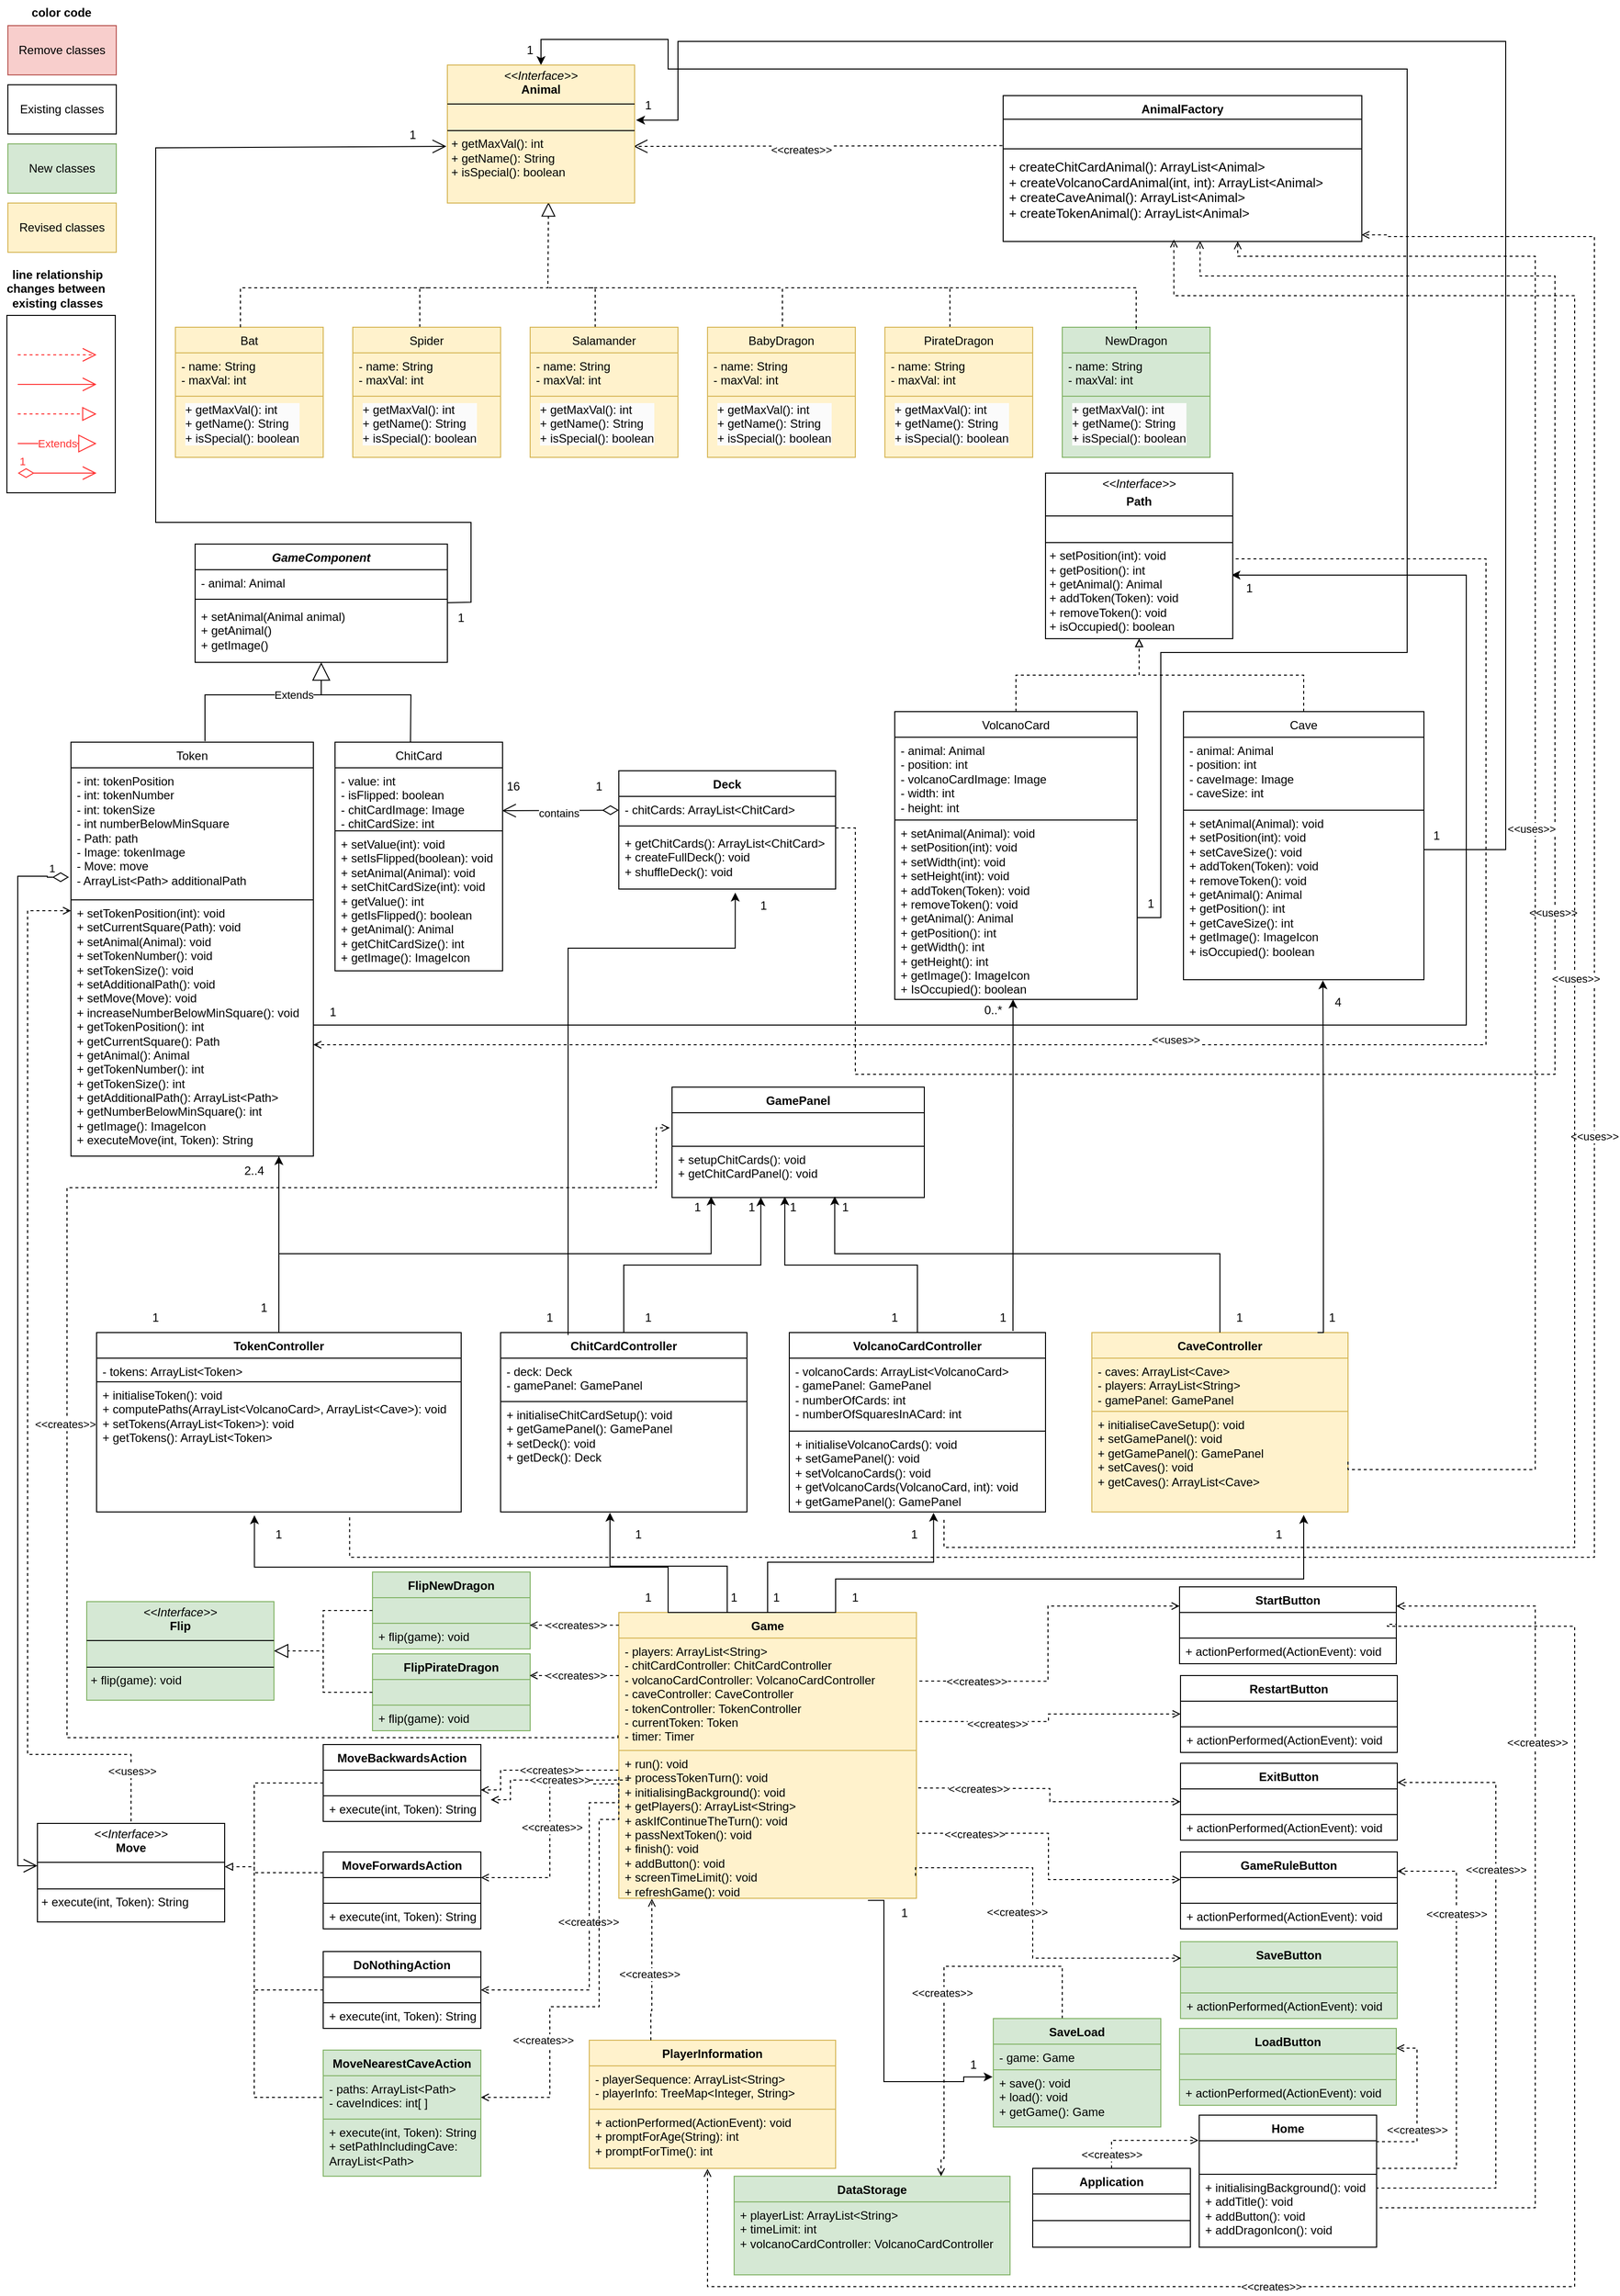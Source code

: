 <mxfile version="24.4.15" type="google">
  <diagram id="Tn4xBR2LgAawVbLnZKPs" name="Page-2">
    <mxGraphModel grid="1" page="1" gridSize="10" guides="1" tooltips="1" connect="1" arrows="1" fold="1" pageScale="1" pageWidth="1654" pageHeight="2336" math="0" shadow="0">
      <root>
        <mxCell id="0" />
        <mxCell id="1" parent="0" />
        <mxCell id="pcp5GQLYtGhU9Is82J_Z-18" style="edgeStyle=orthogonalEdgeStyle;rounded=0;orthogonalLoop=1;jettySize=auto;html=1;dashed=1;endArrow=open;endFill=0;exitX=1.01;exitY=0.742;exitDx=0;exitDy=0;exitPerimeter=0;" edge="1" parent="1" source="S0c0oYzsWsoxoMVVKnZR-6" target="cNZdW6esm4BBX129etsO-12">
          <mxGeometry relative="1" as="geometry" />
        </mxCell>
        <mxCell id="cek7nsQ2RfXW3LOatkp3-78" value="&amp;lt;&amp;lt;creates&amp;gt;&amp;gt;" style="edgeLabel;html=1;align=center;verticalAlign=middle;resizable=0;points=[];" connectable="0" vertex="1" parent="pcp5GQLYtGhU9Is82J_Z-18">
          <mxGeometry x="-0.423" y="-2" relative="1" as="geometry">
            <mxPoint as="offset" />
          </mxGeometry>
        </mxCell>
        <mxCell id="pcp5GQLYtGhU9Is82J_Z-19" style="edgeStyle=orthogonalEdgeStyle;rounded=0;orthogonalLoop=1;jettySize=auto;html=1;entryX=0;entryY=0.5;entryDx=0;entryDy=0;dashed=1;endArrow=open;endFill=0;exitX=1.006;exitY=0.925;exitDx=0;exitDy=0;exitPerimeter=0;" edge="1" parent="1" target="cNZdW6esm4BBX129etsO-13">
          <mxGeometry relative="1" as="geometry">
            <mxPoint x="933.812" y="1814.05" as="sourcePoint" />
          </mxGeometry>
        </mxCell>
        <mxCell id="cek7nsQ2RfXW3LOatkp3-79" value="&amp;lt;&amp;lt;creates&amp;gt;&amp;gt;" style="edgeLabel;html=1;align=center;verticalAlign=middle;resizable=0;points=[];" connectable="0" vertex="1" parent="pcp5GQLYtGhU9Is82J_Z-19">
          <mxGeometry x="-0.566" relative="1" as="geometry">
            <mxPoint as="offset" />
          </mxGeometry>
        </mxCell>
        <mxCell id="pcp5GQLYtGhU9Is82J_Z-20" style="edgeStyle=orthogonalEdgeStyle;rounded=0;orthogonalLoop=1;jettySize=auto;html=1;dashed=1;endArrow=open;endFill=0;" edge="1" parent="1" source="3YPCHv7cXx526DVpAFdT-9" target="cNZdW6esm4BBX129etsO-20">
          <mxGeometry relative="1" as="geometry">
            <mxPoint x="932.0" y="1901" as="sourcePoint" />
            <Array as="points">
              <mxPoint x="1066" y="1860" />
              <mxPoint x="1066" y="1907" />
            </Array>
          </mxGeometry>
        </mxCell>
        <mxCell id="cek7nsQ2RfXW3LOatkp3-80" value="&amp;lt;&amp;lt;creates&amp;gt;&amp;gt;" style="edgeLabel;html=1;align=center;verticalAlign=middle;resizable=0;points=[];" connectable="0" vertex="1" parent="pcp5GQLYtGhU9Is82J_Z-20">
          <mxGeometry x="-0.625" y="-1" relative="1" as="geometry">
            <mxPoint as="offset" />
          </mxGeometry>
        </mxCell>
        <mxCell id="cek7nsQ2RfXW3LOatkp3-45" style="edgeStyle=orthogonalEdgeStyle;rounded=0;orthogonalLoop=1;jettySize=auto;html=1;entryX=0.999;entryY=0.77;entryDx=0;entryDy=0;dashed=1;endArrow=open;endFill=0;entryPerimeter=0;" edge="1" parent="1" source="S0c0oYzsWsoxoMVVKnZR-5" target="cNZdW6esm4BBX129etsO-24">
          <mxGeometry relative="1" as="geometry">
            <Array as="points">
              <mxPoint x="510" y="1796" />
              <mxPoint x="510" y="1816" />
            </Array>
          </mxGeometry>
        </mxCell>
        <mxCell id="cek7nsQ2RfXW3LOatkp3-84" value="&amp;lt;&amp;lt;creates&amp;gt;&amp;gt;" style="edgeLabel;html=1;align=center;verticalAlign=middle;resizable=0;points=[];" connectable="0" vertex="1" parent="cek7nsQ2RfXW3LOatkp3-45">
          <mxGeometry x="0.053" y="-1" relative="1" as="geometry">
            <mxPoint x="14" y="1" as="offset" />
          </mxGeometry>
        </mxCell>
        <mxCell id="S0c0oYzsWsoxoMVVKnZR-5" value="Game" style="swimlane;fontStyle=1;align=center;verticalAlign=top;childLayout=stackLayout;horizontal=1;startSize=26;horizontalStack=0;resizeParent=1;resizeParentMax=0;resizeLast=0;collapsible=1;marginBottom=0;whiteSpace=wrap;html=1;fillColor=#fff2cc;strokeColor=#d6b656;" vertex="1" parent="1">
          <mxGeometry x="630" y="1636" width="302" height="290" as="geometry" />
        </mxCell>
        <mxCell id="S0c0oYzsWsoxoMVVKnZR-6" value="- players: ArrayList&amp;lt;String&amp;gt;&lt;div&gt;- chitCardController: ChitCardController&lt;/div&gt;&lt;div&gt;- volcanoCardController: VolcanoCardController&lt;/div&gt;&lt;div&gt;- caveController: CaveController&lt;/div&gt;&lt;div&gt;- tokenController: TokenController&lt;/div&gt;&lt;div&gt;- currentToken: Token&lt;/div&gt;&lt;div&gt;- timer: Timer&lt;/div&gt;" style="text;align=left;verticalAlign=top;spacingLeft=4;spacingRight=4;overflow=hidden;rotatable=0;points=[[0,0.5],[1,0.5]];portConstraint=eastwest;whiteSpace=wrap;html=1;fillColor=#fff2cc;strokeColor=#d6b656;" vertex="1" parent="S0c0oYzsWsoxoMVVKnZR-5">
          <mxGeometry y="26" width="302" height="114" as="geometry" />
        </mxCell>
        <mxCell id="3YPCHv7cXx526DVpAFdT-9" value="+ run(): void&lt;div&gt;+ processTokenTurn(): void&lt;/div&gt;&lt;div&gt;+ initialisingBackground(): void&lt;/div&gt;&lt;div&gt;+ getPlayers(): ArrayList&amp;lt;String&amp;gt;&lt;/div&gt;&lt;div&gt;+ askIfContinueTheTurn(): void&lt;/div&gt;&lt;div&gt;+ passNextToken(): void&lt;/div&gt;&lt;div&gt;+ finish(): void&lt;/div&gt;&lt;div&gt;+ addButton(): void&lt;/div&gt;&lt;div&gt;+ screenTimeLimit(): void&lt;/div&gt;&lt;div&gt;+ refreshGame(): void&lt;/div&gt;&lt;div&gt;&lt;br&gt;&lt;div&gt;&lt;br&gt;&lt;/div&gt;&lt;/div&gt;" style="text;align=left;verticalAlign=top;spacingLeft=4;spacingRight=4;overflow=hidden;rotatable=0;points=[[0,0.5],[1,0.5]];portConstraint=eastwest;whiteSpace=wrap;html=1;fillColor=#fff2cc;strokeColor=#d6b656;" vertex="1" parent="S0c0oYzsWsoxoMVVKnZR-5">
          <mxGeometry y="140" width="302" height="150" as="geometry" />
        </mxCell>
        <mxCell id="S0c0oYzsWsoxoMVVKnZR-13" value="&lt;span style=&quot;font-weight: 400;&quot;&gt;Bat&lt;/span&gt;" style="swimlane;fontStyle=1;align=center;verticalAlign=top;childLayout=stackLayout;horizontal=1;startSize=26;horizontalStack=0;resizeParent=1;resizeParentMax=0;resizeLast=0;collapsible=1;marginBottom=0;whiteSpace=wrap;html=1;fillColor=#fff2cc;strokeColor=#d6b656;" vertex="1" parent="1">
          <mxGeometry x="180" y="332" width="150" height="132" as="geometry" />
        </mxCell>
        <mxCell id="S0c0oYzsWsoxoMVVKnZR-14" value="- name: String&lt;div&gt;- maxVal: int&lt;/div&gt;" style="text;align=left;verticalAlign=top;spacingLeft=4;spacingRight=4;overflow=hidden;rotatable=0;points=[[0,0.5],[1,0.5]];portConstraint=eastwest;whiteSpace=wrap;html=1;fillColor=#fff2cc;strokeColor=#d6b656;" vertex="1" parent="S0c0oYzsWsoxoMVVKnZR-13">
          <mxGeometry y="26" width="150" height="44" as="geometry" />
        </mxCell>
        <mxCell id="S0c0oYzsWsoxoMVVKnZR-16" value="&lt;p style=&quot;forced-color-adjust: none; color: rgb(0, 0, 0); font-family: Helvetica; font-size: 12px; font-style: normal; font-variant-ligatures: normal; font-variant-caps: normal; font-weight: 400; letter-spacing: normal; orphans: 2; text-align: left; text-indent: 0px; text-transform: none; widows: 2; word-spacing: 0px; -webkit-text-stroke-width: 0px; white-space: normal; background-color: rgb(251, 251, 251); text-decoration-thickness: initial; text-decoration-style: initial; text-decoration-color: initial; margin: 0px 0px 0px 4px;&quot;&gt;&lt;span style=&quot;forced-color-adjust: none; background-color: initial;&quot;&gt;+ getMaxVal(): int&lt;/span&gt;&lt;br style=&quot;forced-color-adjust: none;&quot;&gt;&lt;/p&gt;&lt;p style=&quot;forced-color-adjust: none; color: rgb(0, 0, 0); font-family: Helvetica; font-size: 12px; font-style: normal; font-variant-ligatures: normal; font-variant-caps: normal; font-weight: 400; letter-spacing: normal; orphans: 2; text-align: left; text-indent: 0px; text-transform: none; widows: 2; word-spacing: 0px; -webkit-text-stroke-width: 0px; white-space: normal; background-color: rgb(251, 251, 251); text-decoration-thickness: initial; text-decoration-style: initial; text-decoration-color: initial; margin: 0px 0px 0px 4px;&quot;&gt;+ getName(): String&lt;/p&gt;&lt;p style=&quot;forced-color-adjust: none; color: rgb(0, 0, 0); font-family: Helvetica; font-size: 12px; font-style: normal; font-variant-ligatures: normal; font-variant-caps: normal; font-weight: 400; letter-spacing: normal; orphans: 2; text-align: left; text-indent: 0px; text-transform: none; widows: 2; word-spacing: 0px; -webkit-text-stroke-width: 0px; white-space: normal; background-color: rgb(251, 251, 251); text-decoration-thickness: initial; text-decoration-style: initial; text-decoration-color: initial; margin: 0px 0px 0px 4px;&quot;&gt;+ isSpecial(): boolean&lt;br&gt;&lt;/p&gt;&lt;div&gt;&lt;br/&gt;&lt;/div&gt;" style="text;align=left;verticalAlign=top;spacingLeft=4;spacingRight=4;overflow=hidden;rotatable=0;points=[[0,0.5],[1,0.5]];portConstraint=eastwest;whiteSpace=wrap;html=1;fillColor=#fff2cc;strokeColor=#d6b656;" vertex="1" parent="S0c0oYzsWsoxoMVVKnZR-13">
          <mxGeometry y="70" width="150" height="62" as="geometry" />
        </mxCell>
        <mxCell id="cek7nsQ2RfXW3LOatkp3-12" style="edgeStyle=orthogonalEdgeStyle;rounded=0;orthogonalLoop=1;jettySize=auto;html=1;exitX=0.5;exitY=0;exitDx=0;exitDy=0;entryX=0.5;entryY=1;entryDx=0;entryDy=0;dashed=1;endArrow=block;endFill=0;" edge="1" parent="1" source="S0c0oYzsWsoxoMVVKnZR-46" target="cek7nsQ2RfXW3LOatkp3-133">
          <mxGeometry relative="1" as="geometry">
            <mxPoint x="1155" y="642" as="targetPoint" />
          </mxGeometry>
        </mxCell>
        <mxCell id="cek7nsQ2RfXW3LOatkp3-28" style="edgeStyle=orthogonalEdgeStyle;rounded=0;orthogonalLoop=1;jettySize=auto;html=1;strokeColor=#000000;entryX=1.008;entryY=0.399;entryDx=0;entryDy=0;entryPerimeter=0;" edge="1" parent="1" source="S0c0oYzsWsoxoMVVKnZR-46" target="cek7nsQ2RfXW3LOatkp3-119">
          <mxGeometry relative="1" as="geometry">
            <mxPoint x="570" y="50" as="targetPoint" />
            <Array as="points">
              <mxPoint x="1530" y="862" />
              <mxPoint x="1530" y="42" />
              <mxPoint x="690" y="42" />
              <mxPoint x="690" y="122" />
            </Array>
          </mxGeometry>
        </mxCell>
        <mxCell id="S0c0oYzsWsoxoMVVKnZR-46" value="&lt;span style=&quot;font-weight: 400;&quot;&gt;Cave&lt;/span&gt;" style="swimlane;fontStyle=1;align=center;verticalAlign=top;childLayout=stackLayout;horizontal=1;startSize=26;horizontalStack=0;resizeParent=1;resizeParentMax=0;resizeLast=0;collapsible=1;marginBottom=0;whiteSpace=wrap;html=1;" vertex="1" parent="1">
          <mxGeometry x="1203" y="722" width="244" height="272" as="geometry" />
        </mxCell>
        <mxCell id="S0c0oYzsWsoxoMVVKnZR-47" value="- animal: Animal&lt;div&gt;- position: int&lt;/div&gt;&lt;div&gt;- caveImage: Image&lt;/div&gt;&lt;div&gt;- caveSize: int&lt;br&gt;&lt;/div&gt;" style="text;align=left;verticalAlign=top;spacingLeft=4;spacingRight=4;overflow=hidden;rotatable=0;points=[[0,0.5],[1,0.5]];portConstraint=eastwest;whiteSpace=wrap;html=1;strokeColor=#000000;" vertex="1" parent="S0c0oYzsWsoxoMVVKnZR-46">
          <mxGeometry y="26" width="244" height="74" as="geometry" />
        </mxCell>
        <mxCell id="S0c0oYzsWsoxoMVVKnZR-49" value="&lt;div&gt;+ setAnimal(Animal): void&lt;/div&gt;&lt;div&gt;+ setPosition(int): void&lt;/div&gt;&lt;div&gt;+ setCaveSize(): void&lt;/div&gt;&lt;div&gt;+ addToken(Token): void&lt;/div&gt;&lt;div&gt;+ removeToken(): void&lt;/div&gt;+ getAnimal(): Animal&lt;div&gt;+ getPosition(): int&lt;/div&gt;&lt;div&gt;+ getCaveSize(): int&lt;/div&gt;&lt;div&gt;+ getImage(): ImageIcon&lt;/div&gt;&lt;div&gt;&lt;div&gt;+ isOccupied(): boolean&lt;br&gt;&lt;/div&gt;&lt;/div&gt;" style="text;align=left;verticalAlign=top;spacingLeft=4;spacingRight=4;overflow=hidden;rotatable=0;points=[[0,0.5],[1,0.5]];portConstraint=eastwest;whiteSpace=wrap;html=1;" vertex="1" parent="S0c0oYzsWsoxoMVVKnZR-46">
          <mxGeometry y="100" width="244" height="172" as="geometry" />
        </mxCell>
        <mxCell id="S0c0oYzsWsoxoMVVKnZR-74" value="&lt;span style=&quot;font-weight: 400;&quot;&gt;Token&lt;/span&gt;" style="swimlane;fontStyle=1;align=center;verticalAlign=top;childLayout=stackLayout;horizontal=1;startSize=26;horizontalStack=0;resizeParent=1;resizeParentMax=0;resizeLast=0;collapsible=1;marginBottom=0;whiteSpace=wrap;html=1;" vertex="1" parent="1">
          <mxGeometry x="74" y="753" width="246" height="420" as="geometry" />
        </mxCell>
        <mxCell id="S0c0oYzsWsoxoMVVKnZR-75" value="- int: tokenPosition&lt;div&gt;- int: tokenNumber&lt;/div&gt;&lt;div&gt;- int: tokenSize&lt;/div&gt;&lt;div&gt;- int numberBelowMinSquare&lt;br&gt;&lt;div&gt;- Path: path&lt;/div&gt;&lt;div&gt;- Image: tokenImage&lt;/div&gt;&lt;div&gt;- Move: move&lt;/div&gt;&lt;div&gt;- ArrayList&amp;lt;Path&amp;gt; additionalPath&lt;/div&gt;&lt;/div&gt;" style="text;align=left;verticalAlign=top;spacingLeft=4;spacingRight=4;overflow=hidden;rotatable=0;points=[[0,0.5],[1,0.5]];portConstraint=eastwest;whiteSpace=wrap;html=1;strokeColor=#000000;" vertex="1" parent="S0c0oYzsWsoxoMVVKnZR-74">
          <mxGeometry y="26" width="246" height="134" as="geometry" />
        </mxCell>
        <mxCell id="S0c0oYzsWsoxoMVVKnZR-77" value="+ setTokenPosition(int): void&lt;div&gt;+ setCurrentSquare(Path): void&lt;/div&gt;&lt;div&gt;+ setAnimal(Animal): void&lt;/div&gt;&lt;div&gt;+ setTokenNumber(): void&lt;/div&gt;&lt;div&gt;+ setTokenSize(): void&lt;/div&gt;&lt;div&gt;+ setAdditionalPath(): void&lt;/div&gt;&lt;div&gt;+ setMove(Move): void&lt;/div&gt;&lt;div&gt;+ increaseNumberBelowMinSquare(): void&lt;/div&gt;&lt;div&gt;+ getTokenPosition(): int&lt;/div&gt;&lt;div&gt;+ getCurrentSquare(): Path&lt;/div&gt;&lt;div&gt;+ getAnimal(): Animal&lt;/div&gt;&lt;div&gt;+ getTokenNumber(): int&lt;/div&gt;&lt;div&gt;+ getTokenSize(): int&lt;/div&gt;&lt;div&gt;+ getAdditionalPath(): ArrayList&amp;lt;Path&amp;gt;&lt;/div&gt;&lt;div&gt;+ getNumberBelowMinSquare(): int&lt;/div&gt;&lt;div&gt;+ getImage(): ImageIcon&lt;/div&gt;&lt;div&gt;+ executeMove(int, Token): String&lt;/div&gt;&lt;div&gt;&lt;br&gt;&lt;/div&gt;&lt;div&gt;&lt;br&gt;&lt;/div&gt;&lt;div&gt;&lt;br&gt;&lt;/div&gt;" style="text;align=left;verticalAlign=top;spacingLeft=4;spacingRight=4;overflow=hidden;rotatable=0;points=[[0,0.5],[1,0.5]];portConstraint=eastwest;whiteSpace=wrap;html=1;" vertex="1" parent="S0c0oYzsWsoxoMVVKnZR-74">
          <mxGeometry y="160" width="246" height="260" as="geometry" />
        </mxCell>
        <mxCell id="cek7nsQ2RfXW3LOatkp3-11" style="edgeStyle=orthogonalEdgeStyle;rounded=0;orthogonalLoop=1;jettySize=auto;html=1;exitX=0.5;exitY=0;exitDx=0;exitDy=0;dashed=1;endArrow=block;endFill=0;entryX=0.5;entryY=1;entryDx=0;entryDy=0;" edge="1" parent="1" source="S0c0oYzsWsoxoMVVKnZR-94" target="cek7nsQ2RfXW3LOatkp3-133">
          <mxGeometry relative="1" as="geometry">
            <mxPoint x="1154.957" y="642" as="targetPoint" />
          </mxGeometry>
        </mxCell>
        <mxCell id="cek7nsQ2RfXW3LOatkp3-25" style="edgeStyle=orthogonalEdgeStyle;rounded=0;orthogonalLoop=1;jettySize=auto;html=1;strokeColor=#000000;entryX=0.5;entryY=0;entryDx=0;entryDy=0;" edge="1" parent="1" source="S0c0oYzsWsoxoMVVKnZR-97" target="cek7nsQ2RfXW3LOatkp3-119">
          <mxGeometry relative="1" as="geometry">
            <mxPoint x="490" y="40" as="targetPoint" />
            <Array as="points">
              <mxPoint x="1180" y="931" />
              <mxPoint x="1180" y="662" />
              <mxPoint x="1430" y="662" />
              <mxPoint x="1430" y="70" />
              <mxPoint x="680" y="70" />
              <mxPoint x="680" y="40" />
              <mxPoint x="551" y="40" />
            </Array>
          </mxGeometry>
        </mxCell>
        <mxCell id="S0c0oYzsWsoxoMVVKnZR-94" value="&lt;span style=&quot;font-weight: 400;&quot;&gt;VolcanoCard&lt;/span&gt;" style="swimlane;fontStyle=1;align=center;verticalAlign=top;childLayout=stackLayout;horizontal=1;startSize=26;horizontalStack=0;resizeParent=1;resizeParentMax=0;resizeLast=0;collapsible=1;marginBottom=0;whiteSpace=wrap;html=1;" vertex="1" parent="1">
          <mxGeometry x="910" y="722" width="246" height="292" as="geometry" />
        </mxCell>
        <mxCell id="S0c0oYzsWsoxoMVVKnZR-95" value="&lt;div&gt;- animal: Animal&lt;/div&gt;&lt;div&gt;- position: int&lt;/div&gt;&lt;div&gt;- volcanoCardImage: Image&lt;/div&gt;&lt;div&gt;- width: int&lt;/div&gt;&lt;div&gt;- height: int&lt;/div&gt;" style="text;align=left;verticalAlign=top;spacingLeft=4;spacingRight=4;overflow=hidden;rotatable=0;points=[[0,0.5],[1,0.5]];portConstraint=eastwest;whiteSpace=wrap;html=1;strokeColor=#000000;" vertex="1" parent="S0c0oYzsWsoxoMVVKnZR-94">
          <mxGeometry y="26" width="246" height="84" as="geometry" />
        </mxCell>
        <mxCell id="S0c0oYzsWsoxoMVVKnZR-97" value="&lt;div&gt;+ setAnimal(Animal): void&lt;/div&gt;&lt;div&gt;+ setPosition(int): void&lt;br&gt;+ setWidth(int): void&lt;/div&gt;&lt;div&gt;+ setHeight(int): void&lt;/div&gt;&lt;div&gt;+ addToken(Token): void&lt;/div&gt;&lt;div&gt;+ removeToken(): void&lt;/div&gt;+ getAnimal(): Animal&lt;div&gt;+ getPosition(): int&lt;/div&gt;&lt;div&gt;+ getWidth(): int&lt;/div&gt;&lt;div&gt;+ getHeight(): int&lt;/div&gt;&lt;div&gt;+ getImage(): ImageIcon&lt;/div&gt;&lt;div&gt;&lt;div&gt;&lt;div&gt;+ IsOccupied(): boolean&lt;/div&gt;&lt;/div&gt;&lt;/div&gt;&lt;div&gt;&lt;br&gt;&lt;/div&gt;" style="text;align=left;verticalAlign=top;spacingLeft=4;spacingRight=4;overflow=hidden;rotatable=0;points=[[0,0.5],[1,0.5]];portConstraint=eastwest;whiteSpace=wrap;html=1;" vertex="1" parent="S0c0oYzsWsoxoMVVKnZR-94">
          <mxGeometry y="110" width="246" height="182" as="geometry" />
        </mxCell>
        <mxCell id="Jl8eB7EL_saiuai-IM5H-50" value="&lt;i&gt;GameComponent&lt;/i&gt;" style="swimlane;fontStyle=1;align=center;verticalAlign=top;childLayout=stackLayout;horizontal=1;startSize=26;horizontalStack=0;resizeParent=1;resizeParentMax=0;resizeLast=0;collapsible=1;marginBottom=0;whiteSpace=wrap;html=1;" vertex="1" parent="1">
          <mxGeometry x="200" y="552" width="256" height="120" as="geometry" />
        </mxCell>
        <mxCell id="Jl8eB7EL_saiuai-IM5H-51" value="- animal: Animal" style="text;strokeColor=none;fillColor=none;align=left;verticalAlign=top;spacingLeft=4;spacingRight=4;overflow=hidden;rotatable=0;points=[[0,0.5],[1,0.5]];portConstraint=eastwest;whiteSpace=wrap;html=1;" vertex="1" parent="Jl8eB7EL_saiuai-IM5H-50">
          <mxGeometry y="26" width="256" height="26" as="geometry" />
        </mxCell>
        <mxCell id="Jl8eB7EL_saiuai-IM5H-52" value="" style="line;strokeWidth=1;fillColor=none;align=left;verticalAlign=middle;spacingTop=-1;spacingLeft=3;spacingRight=3;rotatable=0;labelPosition=right;points=[];portConstraint=eastwest;strokeColor=inherit;" vertex="1" parent="Jl8eB7EL_saiuai-IM5H-50">
          <mxGeometry y="52" width="256" height="8" as="geometry" />
        </mxCell>
        <mxCell id="Jl8eB7EL_saiuai-IM5H-53" value="+ setAnimal(Animal animal)&lt;div&gt;+ getAnimal()&lt;/div&gt;&lt;div&gt;+ getImage()&lt;/div&gt;" style="text;strokeColor=none;fillColor=none;align=left;verticalAlign=top;spacingLeft=4;spacingRight=4;overflow=hidden;rotatable=0;points=[[0,0.5],[1,0.5]];portConstraint=eastwest;whiteSpace=wrap;html=1;" vertex="1" parent="Jl8eB7EL_saiuai-IM5H-50">
          <mxGeometry y="60" width="256" height="60" as="geometry" />
        </mxCell>
        <mxCell id="Jl8eB7EL_saiuai-IM5H-56" value="" style="endArrow=block;endSize=16;endFill=0;html=1;rounded=0;" edge="1" parent="1" target="Jl8eB7EL_saiuai-IM5H-53">
          <mxGeometry width="160" relative="1" as="geometry">
            <mxPoint x="210" y="752" as="sourcePoint" />
            <mxPoint x="340" y="675" as="targetPoint" />
            <Array as="points">
              <mxPoint x="210" y="705" />
              <mxPoint x="328" y="705" />
            </Array>
          </mxGeometry>
        </mxCell>
        <mxCell id="LoxRRY5J0-bgbwbOWokh-1" value="" style="endArrow=block;dashed=1;endFill=0;endSize=12;html=1;rounded=0;entryX=0.54;entryY=0.994;entryDx=0;entryDy=0;exitX=0.5;exitY=0;exitDx=0;exitDy=0;entryPerimeter=0;" edge="1" parent="1" target="cek7nsQ2RfXW3LOatkp3-119">
          <mxGeometry width="160" relative="1" as="geometry">
            <mxPoint x="428" y="332" as="sourcePoint" />
            <mxPoint x="557.03" y="196.224" as="targetPoint" />
            <Array as="points">
              <mxPoint x="428" y="292" />
              <mxPoint x="558" y="292" />
            </Array>
          </mxGeometry>
        </mxCell>
        <mxCell id="3YPCHv7cXx526DVpAFdT-34" value="GamePanel" style="swimlane;fontStyle=1;align=center;verticalAlign=top;childLayout=stackLayout;horizontal=1;startSize=26;horizontalStack=0;resizeParent=1;resizeParentMax=0;resizeLast=0;collapsible=1;marginBottom=0;whiteSpace=wrap;html=1;" vertex="1" parent="1">
          <mxGeometry x="684" y="1103" width="256" height="112" as="geometry" />
        </mxCell>
        <mxCell id="3YPCHv7cXx526DVpAFdT-37" value="&lt;div&gt;&lt;div&gt;&lt;br&gt;&lt;/div&gt;&lt;/div&gt;" style="text;align=left;verticalAlign=top;spacingLeft=4;spacingRight=4;overflow=hidden;rotatable=0;points=[[0,0.5],[1,0.5]];portConstraint=eastwest;whiteSpace=wrap;html=1;strokeColor=#000000;" vertex="1" parent="3YPCHv7cXx526DVpAFdT-34">
          <mxGeometry y="26" width="256" height="34" as="geometry" />
        </mxCell>
        <mxCell id="cek7nsQ2RfXW3LOatkp3-113" value="+ setupChitCards(): void&lt;div&gt;+ getChitCardPanel(): void&lt;/div&gt;&lt;div&gt;&lt;div&gt;&lt;br&gt;&lt;/div&gt;&lt;/div&gt;" style="text;align=left;verticalAlign=top;spacingLeft=4;spacingRight=4;overflow=hidden;rotatable=0;points=[[0,0.5],[1,0.5]];portConstraint=eastwest;whiteSpace=wrap;html=1;" vertex="1" parent="3YPCHv7cXx526DVpAFdT-34">
          <mxGeometry y="60" width="256" height="52" as="geometry" />
        </mxCell>
        <mxCell id="5OmGw5FpqwG_tmo2LBkQ-1" value="" style="endArrow=none;dashed=1;html=1;rounded=0;" edge="1" parent="1">
          <mxGeometry width="50" height="50" relative="1" as="geometry">
            <mxPoint x="246" y="332" as="sourcePoint" />
            <mxPoint x="436" y="292" as="targetPoint" />
            <Array as="points">
              <mxPoint x="246" y="292" />
            </Array>
          </mxGeometry>
        </mxCell>
        <mxCell id="5OmGw5FpqwG_tmo2LBkQ-2" value="" style="endArrow=none;dashed=1;html=1;rounded=0;" edge="1" parent="1">
          <mxGeometry width="50" height="50" relative="1" as="geometry">
            <mxPoint x="606" y="332" as="sourcePoint" />
            <mxPoint x="556" y="292" as="targetPoint" />
            <Array as="points">
              <mxPoint x="606" y="292" />
            </Array>
          </mxGeometry>
        </mxCell>
        <mxCell id="5OmGw5FpqwG_tmo2LBkQ-3" value="" style="endArrow=none;dashed=1;html=1;rounded=0;" edge="1" parent="1">
          <mxGeometry width="50" height="50" relative="1" as="geometry">
            <mxPoint x="796" y="332" as="sourcePoint" />
            <mxPoint x="596" y="292" as="targetPoint" />
            <Array as="points">
              <mxPoint x="796" y="292" />
            </Array>
          </mxGeometry>
        </mxCell>
        <mxCell id="AQlqDu5M_TYfKXcTvR9i-2" value="" style="endArrow=none;dashed=1;html=1;rounded=0;" edge="1" parent="1">
          <mxGeometry width="50" height="50" relative="1" as="geometry">
            <mxPoint x="966" y="332" as="sourcePoint" />
            <mxPoint x="796" y="292" as="targetPoint" />
            <Array as="points">
              <mxPoint x="966" y="292" />
            </Array>
          </mxGeometry>
        </mxCell>
        <mxCell id="cek7nsQ2RfXW3LOatkp3-89" style="edgeStyle=orthogonalEdgeStyle;rounded=0;orthogonalLoop=1;jettySize=auto;html=1;dashed=1;endArrow=open;endFill=0;" edge="1" parent="1" target="S0c0oYzsWsoxoMVVKnZR-77">
          <mxGeometry relative="1" as="geometry">
            <mxPoint x="1250" y="567" as="sourcePoint" />
            <Array as="points">
              <mxPoint x="1510" y="567" />
              <mxPoint x="1510" y="1060" />
            </Array>
          </mxGeometry>
        </mxCell>
        <mxCell id="cek7nsQ2RfXW3LOatkp3-90" value="&amp;lt;&amp;lt;uses&amp;gt;&amp;gt;" style="edgeLabel;html=1;align=center;verticalAlign=middle;resizable=0;points=[];" connectable="0" vertex="1" parent="cek7nsQ2RfXW3LOatkp3-89">
          <mxGeometry x="0.1" y="-5" relative="1" as="geometry">
            <mxPoint as="offset" />
          </mxGeometry>
        </mxCell>
        <mxCell id="AQlqDu5M_TYfKXcTvR9i-6" value="&lt;span style=&quot;font-weight: normal;&quot;&gt;ChitCard&lt;/span&gt;" style="swimlane;fontStyle=1;align=center;verticalAlign=top;childLayout=stackLayout;horizontal=1;startSize=26;horizontalStack=0;resizeParent=1;resizeParentMax=0;resizeLast=0;collapsible=1;marginBottom=0;whiteSpace=wrap;html=1;" vertex="1" parent="1">
          <mxGeometry x="342" y="753" width="170" height="232" as="geometry" />
        </mxCell>
        <mxCell id="AQlqDu5M_TYfKXcTvR9i-7" value="- value: int&lt;div&gt;- isFlipped: boolean&lt;/div&gt;&lt;div&gt;- chitCardImage: Image&lt;/div&gt;&lt;div&gt;- chitCardSize: int&lt;/div&gt;" style="text;align=left;verticalAlign=top;spacingLeft=4;spacingRight=4;overflow=hidden;rotatable=0;points=[[0,0.5],[1,0.5]];portConstraint=eastwest;whiteSpace=wrap;html=1;strokeColor=#000000;" vertex="1" parent="AQlqDu5M_TYfKXcTvR9i-6">
          <mxGeometry y="26" width="170" height="64" as="geometry" />
        </mxCell>
        <mxCell id="AQlqDu5M_TYfKXcTvR9i-9" value="+ setValue(int): void&lt;div&gt;+ setIsFlipped(boolean): void&lt;/div&gt;&lt;div&gt;+ setAnimal(Animal): void&lt;br&gt;&lt;/div&gt;&lt;div&gt;+ setChitCardSize(int): void&lt;/div&gt;&lt;div&gt;+ getValue(): int&lt;/div&gt;&lt;div&gt;+ getIsFlipped(): boolean&lt;/div&gt;&lt;div&gt;+ getAnimal(): Animal&lt;br&gt;&lt;/div&gt;&lt;div&gt;+ getChitCardSize(): int&lt;/div&gt;&lt;div&gt;+ getImage(): ImageIcon&lt;/div&gt;" style="text;align=left;verticalAlign=top;spacingLeft=4;spacingRight=4;overflow=hidden;rotatable=0;points=[[0,0.5],[1,0.5]];portConstraint=eastwest;whiteSpace=wrap;html=1;" vertex="1" parent="AQlqDu5M_TYfKXcTvR9i-6">
          <mxGeometry y="90" width="170" height="142" as="geometry" />
        </mxCell>
        <mxCell id="AQlqDu5M_TYfKXcTvR9i-10" value="" style="endArrow=none;html=1;rounded=0;" edge="1" parent="1">
          <mxGeometry width="50" height="50" relative="1" as="geometry">
            <mxPoint x="418.568" y="753" as="sourcePoint" />
            <mxPoint x="325.96" y="705" as="targetPoint" />
            <Array as="points">
              <mxPoint x="419" y="705" />
            </Array>
          </mxGeometry>
        </mxCell>
        <mxCell id="cek7nsQ2RfXW3LOatkp3-111" value="Extends" style="edgeLabel;html=1;align=center;verticalAlign=middle;resizable=0;points=[];" connectable="0" vertex="1" parent="AQlqDu5M_TYfKXcTvR9i-10">
          <mxGeometry x="0.417" relative="1" as="geometry">
            <mxPoint x="-67" as="offset" />
          </mxGeometry>
        </mxCell>
        <mxCell id="AQlqDu5M_TYfKXcTvR9i-21" value="Deck" style="swimlane;fontStyle=1;align=center;verticalAlign=top;childLayout=stackLayout;horizontal=1;startSize=26;horizontalStack=0;resizeParent=1;resizeParentMax=0;resizeLast=0;collapsible=1;marginBottom=0;whiteSpace=wrap;html=1;" vertex="1" parent="1">
          <mxGeometry x="630" y="782" width="220" height="120" as="geometry" />
        </mxCell>
        <mxCell id="AQlqDu5M_TYfKXcTvR9i-22" value="- chitCards: ArrayList&amp;lt;ChitCard&amp;gt;&amp;nbsp;" style="text;strokeColor=none;fillColor=none;align=left;verticalAlign=top;spacingLeft=4;spacingRight=4;overflow=hidden;rotatable=0;points=[[0,0.5],[1,0.5]];portConstraint=eastwest;whiteSpace=wrap;html=1;" vertex="1" parent="AQlqDu5M_TYfKXcTvR9i-21">
          <mxGeometry y="26" width="220" height="26" as="geometry" />
        </mxCell>
        <mxCell id="AQlqDu5M_TYfKXcTvR9i-23" value="" style="line;strokeWidth=1;fillColor=none;align=left;verticalAlign=middle;spacingTop=-1;spacingLeft=3;spacingRight=3;rotatable=0;labelPosition=right;points=[];portConstraint=eastwest;strokeColor=inherit;" vertex="1" parent="AQlqDu5M_TYfKXcTvR9i-21">
          <mxGeometry y="52" width="220" height="8" as="geometry" />
        </mxCell>
        <mxCell id="AQlqDu5M_TYfKXcTvR9i-24" value="+ getChitCards(): ArrayList&amp;lt;ChitCard&amp;gt;&lt;div&gt;+ createFullDeck(): void&lt;/div&gt;&lt;div&gt;+ shuffleDeck(): void&lt;/div&gt;" style="text;strokeColor=none;fillColor=none;align=left;verticalAlign=top;spacingLeft=4;spacingRight=4;overflow=hidden;rotatable=0;points=[[0,0.5],[1,0.5]];portConstraint=eastwest;whiteSpace=wrap;html=1;" vertex="1" parent="AQlqDu5M_TYfKXcTvR9i-21">
          <mxGeometry y="60" width="220" height="60" as="geometry" />
        </mxCell>
        <mxCell id="AQlqDu5M_TYfKXcTvR9i-25" value="CaveController" style="swimlane;fontStyle=1;align=center;verticalAlign=top;childLayout=stackLayout;horizontal=1;startSize=26;horizontalStack=0;resizeParent=1;resizeParentMax=0;resizeLast=0;collapsible=1;marginBottom=0;whiteSpace=wrap;html=1;fillColor=#fff2cc;strokeColor=#d6b656;" vertex="1" parent="1">
          <mxGeometry x="1110" y="1352" width="260" height="182" as="geometry" />
        </mxCell>
        <mxCell id="AQlqDu5M_TYfKXcTvR9i-26" value="- caves: ArrayList&amp;lt;Cave&amp;gt;&lt;div&gt;- players: ArrayList&amp;lt;String&amp;gt;&lt;br&gt;&lt;div&gt;- gamePanel: GamePanel&lt;/div&gt;&lt;/div&gt;&lt;div&gt;&lt;br&gt;&lt;/div&gt;" style="text;align=left;verticalAlign=top;spacingLeft=4;spacingRight=4;overflow=hidden;rotatable=0;points=[[0,0.5],[1,0.5]];portConstraint=eastwest;whiteSpace=wrap;html=1;fillColor=#fff2cc;strokeColor=#d6b656;" vertex="1" parent="AQlqDu5M_TYfKXcTvR9i-25">
          <mxGeometry y="26" width="260" height="54" as="geometry" />
        </mxCell>
        <mxCell id="AQlqDu5M_TYfKXcTvR9i-28" value="&lt;div&gt;+ initialiseCaveSetup(): void&lt;/div&gt;&lt;div&gt;+ setGamePanel(): void&lt;br&gt;&lt;/div&gt;&lt;div&gt;+ getGamePanel(): GamePanel&lt;/div&gt;&lt;div&gt;+ setCaves(): void&lt;/div&gt;&lt;div&gt;+ getCaves(): ArrayList&amp;lt;Cave&amp;gt;&lt;/div&gt;&lt;div&gt;&lt;br&gt;&lt;/div&gt;" style="text;align=left;verticalAlign=top;spacingLeft=4;spacingRight=4;overflow=hidden;rotatable=0;points=[[0,0.5],[1,0.5]];portConstraint=eastwest;whiteSpace=wrap;html=1;fillColor=#fff2cc;strokeColor=#d6b656;" vertex="1" parent="AQlqDu5M_TYfKXcTvR9i-25">
          <mxGeometry y="80" width="260" height="102" as="geometry" />
        </mxCell>
        <mxCell id="AQlqDu5M_TYfKXcTvR9i-29" value="VolcanoCardController" style="swimlane;fontStyle=1;align=center;verticalAlign=top;childLayout=stackLayout;horizontal=1;startSize=26;horizontalStack=0;resizeParent=1;resizeParentMax=0;resizeLast=0;collapsible=1;marginBottom=0;whiteSpace=wrap;html=1;" vertex="1" parent="1">
          <mxGeometry x="803" y="1352" width="260" height="182" as="geometry" />
        </mxCell>
        <mxCell id="AQlqDu5M_TYfKXcTvR9i-30" value="- volcanoCards: ArrayList&amp;lt;VolcanoCard&amp;gt;&lt;div&gt;- gamePanel: GamePanel&lt;/div&gt;&lt;div&gt;- numberOfCards: int&lt;/div&gt;&lt;div&gt;- numberOfSquaresInACard: int&lt;/div&gt;" style="text;align=left;verticalAlign=top;spacingLeft=4;spacingRight=4;overflow=hidden;rotatable=0;points=[[0,0.5],[1,0.5]];portConstraint=eastwest;whiteSpace=wrap;html=1;strokeColor=#000000;" vertex="1" parent="AQlqDu5M_TYfKXcTvR9i-29">
          <mxGeometry y="26" width="260" height="74" as="geometry" />
        </mxCell>
        <mxCell id="AQlqDu5M_TYfKXcTvR9i-32" value="&lt;div&gt;+ initialiseVolcanoCards(): void&lt;br&gt;&lt;/div&gt;+ setGamePanel(): void&lt;div&gt;+ setVolcanoCards(): void&lt;br&gt;&lt;div&gt;+ getVolcanoCards(VolcanoCard, int): void&lt;/div&gt;&lt;/div&gt;&lt;div&gt;+ getGamePanel(): GamePanel&lt;/div&gt;" style="text;align=left;verticalAlign=top;spacingLeft=4;spacingRight=4;overflow=hidden;rotatable=0;points=[[0,0.5],[1,0.5]];portConstraint=eastwest;whiteSpace=wrap;html=1;" vertex="1" parent="AQlqDu5M_TYfKXcTvR9i-29">
          <mxGeometry y="100" width="260" height="82" as="geometry" />
        </mxCell>
        <mxCell id="AQlqDu5M_TYfKXcTvR9i-33" value="ChitCardController" style="swimlane;fontStyle=1;align=center;verticalAlign=top;childLayout=stackLayout;horizontal=1;startSize=26;horizontalStack=0;resizeParent=1;resizeParentMax=0;resizeLast=0;collapsible=1;marginBottom=0;whiteSpace=wrap;html=1;" vertex="1" parent="1">
          <mxGeometry x="510" y="1352" width="250" height="182" as="geometry" />
        </mxCell>
        <mxCell id="AQlqDu5M_TYfKXcTvR9i-34" value="- deck: Deck&lt;div&gt;- gamePanel: GamePanel&lt;/div&gt;" style="text;align=left;verticalAlign=top;spacingLeft=4;spacingRight=4;overflow=hidden;rotatable=0;points=[[0,0.5],[1,0.5]];portConstraint=eastwest;whiteSpace=wrap;html=1;strokeColor=#000000;" vertex="1" parent="AQlqDu5M_TYfKXcTvR9i-33">
          <mxGeometry y="26" width="250" height="44" as="geometry" />
        </mxCell>
        <mxCell id="AQlqDu5M_TYfKXcTvR9i-36" value="+ initialiseChitCardSetup(): void&lt;div&gt;+ getGamePanel(): GamePanel&lt;/div&gt;&lt;div&gt;+ setDeck(): void&lt;/div&gt;&lt;div&gt;+ getDeck(): Deck&lt;/div&gt;" style="text;align=left;verticalAlign=top;spacingLeft=4;spacingRight=4;overflow=hidden;rotatable=0;points=[[0,0.5],[1,0.5]];portConstraint=eastwest;whiteSpace=wrap;html=1;" vertex="1" parent="AQlqDu5M_TYfKXcTvR9i-33">
          <mxGeometry y="70" width="250" height="112" as="geometry" />
        </mxCell>
        <mxCell id="AQlqDu5M_TYfKXcTvR9i-38" value="" style="endArrow=open;html=1;endSize=12;startArrow=diamondThin;startSize=14;startFill=0;edgeStyle=orthogonalEdgeStyle;align=left;verticalAlign=bottom;rounded=0;entryX=0.997;entryY=0.68;entryDx=0;entryDy=0;entryPerimeter=0;" edge="1" parent="1" target="AQlqDu5M_TYfKXcTvR9i-7">
          <mxGeometry x="-1" y="3" relative="1" as="geometry">
            <mxPoint x="630" y="822" as="sourcePoint" />
            <mxPoint x="520" y="822" as="targetPoint" />
          </mxGeometry>
        </mxCell>
        <mxCell id="9r87qQDj3Cpcp6xwhoB7-42" value="contains" style="edgeLabel;html=1;align=center;verticalAlign=middle;resizable=0;points=[];" connectable="0" vertex="1" parent="AQlqDu5M_TYfKXcTvR9i-38">
          <mxGeometry x="0.038" y="2" relative="1" as="geometry">
            <mxPoint as="offset" />
          </mxGeometry>
        </mxCell>
        <mxCell id="AQlqDu5M_TYfKXcTvR9i-45" value="TokenController" style="swimlane;fontStyle=1;align=center;verticalAlign=top;childLayout=stackLayout;horizontal=1;startSize=26;horizontalStack=0;resizeParent=1;resizeParentMax=0;resizeLast=0;collapsible=1;marginBottom=0;whiteSpace=wrap;html=1;" vertex="1" parent="1">
          <mxGeometry x="100" y="1352" width="370" height="182" as="geometry" />
        </mxCell>
        <mxCell id="AQlqDu5M_TYfKXcTvR9i-46" value="- tokens: ArrayList&amp;lt;Token&amp;gt;" style="text;align=left;verticalAlign=top;spacingLeft=4;spacingRight=4;overflow=hidden;rotatable=0;points=[[0,0.5],[1,0.5]];portConstraint=eastwest;whiteSpace=wrap;html=1;strokeColor=#000000;" vertex="1" parent="AQlqDu5M_TYfKXcTvR9i-45">
          <mxGeometry y="26" width="370" height="24" as="geometry" />
        </mxCell>
        <mxCell id="AQlqDu5M_TYfKXcTvR9i-48" value="&lt;div&gt;+ initialiseToken(): void&lt;/div&gt;&lt;div&gt;+ computePaths(ArrayList&amp;lt;VolcanoCard&amp;gt;, ArrayList&amp;lt;Cave&amp;gt;): void&lt;/div&gt;&lt;div&gt;+ setTokens(&lt;span style=&quot;background-color: initial;&quot;&gt;ArrayList&amp;lt;Token&amp;gt;&lt;/span&gt;&lt;span style=&quot;background-color: initial;&quot;&gt;): void&lt;/span&gt;&lt;/div&gt;&lt;div&gt;+ getTokens(): ArrayList&amp;lt;Token&amp;gt;&lt;/div&gt;&lt;div&gt;&lt;br&gt;&lt;/div&gt;" style="text;align=left;verticalAlign=top;spacingLeft=4;spacingRight=4;overflow=hidden;rotatable=0;points=[[0,0.5],[1,0.5]];portConstraint=eastwest;whiteSpace=wrap;html=1;" vertex="1" parent="AQlqDu5M_TYfKXcTvR9i-45">
          <mxGeometry y="50" width="370" height="132" as="geometry" />
        </mxCell>
        <mxCell id="AQlqDu5M_TYfKXcTvR9i-65" value="" style="endArrow=open;endSize=12;dashed=1;html=1;rounded=0;entryX=1;entryY=0.5;entryDx=0;entryDy=0;exitX=-0.024;exitY=0.761;exitDx=0;exitDy=0;exitPerimeter=0;" edge="1" parent="1">
          <mxGeometry width="160" relative="1" as="geometry">
            <mxPoint x="1019.184" y="147.786" as="sourcePoint" />
            <mxPoint x="645" y="148.5" as="targetPoint" />
          </mxGeometry>
        </mxCell>
        <mxCell id="cek7nsQ2RfXW3LOatkp3-86" value="&amp;lt;&amp;lt;creates&amp;gt;&amp;gt;" style="edgeLabel;html=1;align=center;verticalAlign=middle;resizable=0;points=[];" connectable="0" vertex="1" parent="AQlqDu5M_TYfKXcTvR9i-65">
          <mxGeometry x="0.09" y="4" relative="1" as="geometry">
            <mxPoint as="offset" />
          </mxGeometry>
        </mxCell>
        <mxCell id="AQlqDu5M_TYfKXcTvR9i-91" value="&lt;span style=&quot;font-weight: 400;&quot;&gt;PirateDragon&lt;/span&gt;" style="swimlane;fontStyle=1;align=center;verticalAlign=top;childLayout=stackLayout;horizontal=1;startSize=26;horizontalStack=0;resizeParent=1;resizeParentMax=0;resizeLast=0;collapsible=1;marginBottom=0;whiteSpace=wrap;html=1;fillColor=#fff2cc;strokeColor=#d6b656;" vertex="1" parent="1">
          <mxGeometry x="900" y="332" width="150" height="132" as="geometry" />
        </mxCell>
        <mxCell id="AQlqDu5M_TYfKXcTvR9i-92" value="- name: String&lt;div&gt;- maxVal: int&lt;/div&gt;" style="text;align=left;verticalAlign=top;spacingLeft=4;spacingRight=4;overflow=hidden;rotatable=0;points=[[0,0.5],[1,0.5]];portConstraint=eastwest;whiteSpace=wrap;html=1;fillColor=#fff2cc;strokeColor=#d6b656;" vertex="1" parent="AQlqDu5M_TYfKXcTvR9i-91">
          <mxGeometry y="26" width="150" height="44" as="geometry" />
        </mxCell>
        <mxCell id="AQlqDu5M_TYfKXcTvR9i-94" value="&lt;p style=&quot;forced-color-adjust: none; color: rgb(0, 0, 0); font-family: Helvetica; font-size: 12px; font-style: normal; font-variant-ligatures: normal; font-variant-caps: normal; font-weight: 400; letter-spacing: normal; orphans: 2; text-align: left; text-indent: 0px; text-transform: none; widows: 2; word-spacing: 0px; -webkit-text-stroke-width: 0px; white-space: normal; background-color: rgb(251, 251, 251); text-decoration-thickness: initial; text-decoration-style: initial; text-decoration-color: initial; margin: 0px 0px 0px 4px;&quot;&gt;&lt;span style=&quot;forced-color-adjust: none; background-color: initial;&quot;&gt;+ getMaxVal(): int&lt;/span&gt;&lt;br style=&quot;forced-color-adjust: none;&quot;&gt;&lt;/p&gt;&lt;p style=&quot;forced-color-adjust: none; color: rgb(0, 0, 0); font-family: Helvetica; font-size: 12px; font-style: normal; font-variant-ligatures: normal; font-variant-caps: normal; font-weight: 400; letter-spacing: normal; orphans: 2; text-align: left; text-indent: 0px; text-transform: none; widows: 2; word-spacing: 0px; -webkit-text-stroke-width: 0px; white-space: normal; background-color: rgb(251, 251, 251); text-decoration-thickness: initial; text-decoration-style: initial; text-decoration-color: initial; margin: 0px 0px 0px 4px;&quot;&gt;+ getName(): String&lt;/p&gt;&lt;p style=&quot;forced-color-adjust: none; color: rgb(0, 0, 0); font-family: Helvetica; font-size: 12px; font-style: normal; font-variant-ligatures: normal; font-variant-caps: normal; font-weight: 400; letter-spacing: normal; orphans: 2; text-align: left; text-indent: 0px; text-transform: none; widows: 2; word-spacing: 0px; -webkit-text-stroke-width: 0px; white-space: normal; background-color: rgb(251, 251, 251); text-decoration-thickness: initial; text-decoration-style: initial; text-decoration-color: initial; margin: 0px 0px 0px 4px;&quot;&gt;+ isSpecial(): boolean&lt;br&gt;&lt;/p&gt;" style="text;align=left;verticalAlign=top;spacingLeft=4;spacingRight=4;overflow=hidden;rotatable=0;points=[[0,0.5],[1,0.5]];portConstraint=eastwest;whiteSpace=wrap;html=1;fillColor=#fff2cc;strokeColor=#d6b656;" vertex="1" parent="AQlqDu5M_TYfKXcTvR9i-91">
          <mxGeometry y="70" width="150" height="62" as="geometry" />
        </mxCell>
        <mxCell id="AQlqDu5M_TYfKXcTvR9i-95" value="&lt;span style=&quot;font-weight: 400;&quot;&gt;BabyDragon&lt;/span&gt;" style="swimlane;fontStyle=1;align=center;verticalAlign=top;childLayout=stackLayout;horizontal=1;startSize=26;horizontalStack=0;resizeParent=1;resizeParentMax=0;resizeLast=0;collapsible=1;marginBottom=0;whiteSpace=wrap;html=1;fillColor=#fff2cc;strokeColor=#d6b656;" vertex="1" parent="1">
          <mxGeometry x="720" y="332" width="150" height="132" as="geometry" />
        </mxCell>
        <mxCell id="AQlqDu5M_TYfKXcTvR9i-96" value="- name: String&lt;div&gt;- maxVal: int&lt;/div&gt;" style="text;align=left;verticalAlign=top;spacingLeft=4;spacingRight=4;overflow=hidden;rotatable=0;points=[[0,0.5],[1,0.5]];portConstraint=eastwest;whiteSpace=wrap;html=1;fillColor=#fff2cc;strokeColor=#d6b656;" vertex="1" parent="AQlqDu5M_TYfKXcTvR9i-95">
          <mxGeometry y="26" width="150" height="44" as="geometry" />
        </mxCell>
        <mxCell id="AQlqDu5M_TYfKXcTvR9i-98" value="&lt;p style=&quot;forced-color-adjust: none; color: rgb(0, 0, 0); font-family: Helvetica; font-size: 12px; font-style: normal; font-variant-ligatures: normal; font-variant-caps: normal; font-weight: 400; letter-spacing: normal; orphans: 2; text-align: left; text-indent: 0px; text-transform: none; widows: 2; word-spacing: 0px; -webkit-text-stroke-width: 0px; white-space: normal; background-color: rgb(251, 251, 251); text-decoration-thickness: initial; text-decoration-style: initial; text-decoration-color: initial; margin: 0px 0px 0px 4px;&quot;&gt;&lt;span style=&quot;forced-color-adjust: none; background-color: initial;&quot;&gt;+ getMaxVal(): int&lt;/span&gt;&lt;br style=&quot;forced-color-adjust: none;&quot;&gt;&lt;/p&gt;&lt;p style=&quot;forced-color-adjust: none; color: rgb(0, 0, 0); font-family: Helvetica; font-size: 12px; font-style: normal; font-variant-ligatures: normal; font-variant-caps: normal; font-weight: 400; letter-spacing: normal; orphans: 2; text-align: left; text-indent: 0px; text-transform: none; widows: 2; word-spacing: 0px; -webkit-text-stroke-width: 0px; white-space: normal; background-color: rgb(251, 251, 251); text-decoration-thickness: initial; text-decoration-style: initial; text-decoration-color: initial; margin: 0px 0px 0px 4px;&quot;&gt;+ getName(): String&lt;/p&gt;&lt;p style=&quot;forced-color-adjust: none; color: rgb(0, 0, 0); font-family: Helvetica; font-size: 12px; font-style: normal; font-variant-ligatures: normal; font-variant-caps: normal; font-weight: 400; letter-spacing: normal; orphans: 2; text-align: left; text-indent: 0px; text-transform: none; widows: 2; word-spacing: 0px; -webkit-text-stroke-width: 0px; white-space: normal; background-color: rgb(251, 251, 251); text-decoration-thickness: initial; text-decoration-style: initial; text-decoration-color: initial; margin: 0px 0px 0px 4px;&quot;&gt;+ isSpecial(): boolean&lt;br&gt;&lt;/p&gt;&lt;div&gt;&lt;br/&gt;&lt;/div&gt;" style="text;align=left;verticalAlign=top;spacingLeft=4;spacingRight=4;overflow=hidden;rotatable=0;points=[[0,0.5],[1,0.5]];portConstraint=eastwest;whiteSpace=wrap;html=1;fillColor=#fff2cc;strokeColor=#d6b656;" vertex="1" parent="AQlqDu5M_TYfKXcTvR9i-95">
          <mxGeometry y="70" width="150" height="62" as="geometry" />
        </mxCell>
        <mxCell id="AQlqDu5M_TYfKXcTvR9i-99" value="&lt;span style=&quot;font-weight: 400;&quot;&gt;Salamander&lt;/span&gt;" style="swimlane;fontStyle=1;align=center;verticalAlign=top;childLayout=stackLayout;horizontal=1;startSize=26;horizontalStack=0;resizeParent=1;resizeParentMax=0;resizeLast=0;collapsible=1;marginBottom=0;whiteSpace=wrap;html=1;fillColor=#fff2cc;strokeColor=#d6b656;" vertex="1" parent="1">
          <mxGeometry x="540" y="332" width="150" height="132" as="geometry" />
        </mxCell>
        <mxCell id="AQlqDu5M_TYfKXcTvR9i-100" value="- name: String&lt;div&gt;- maxVal: int&lt;/div&gt;" style="text;align=left;verticalAlign=top;spacingLeft=4;spacingRight=4;overflow=hidden;rotatable=0;points=[[0,0.5],[1,0.5]];portConstraint=eastwest;whiteSpace=wrap;html=1;fillColor=#fff2cc;strokeColor=#d6b656;" vertex="1" parent="AQlqDu5M_TYfKXcTvR9i-99">
          <mxGeometry y="26" width="150" height="44" as="geometry" />
        </mxCell>
        <mxCell id="AQlqDu5M_TYfKXcTvR9i-102" value="&lt;p style=&quot;forced-color-adjust: none; color: rgb(0, 0, 0); font-family: Helvetica; font-size: 12px; font-style: normal; font-variant-ligatures: normal; font-variant-caps: normal; font-weight: 400; letter-spacing: normal; orphans: 2; text-align: left; text-indent: 0px; text-transform: none; widows: 2; word-spacing: 0px; -webkit-text-stroke-width: 0px; white-space: normal; background-color: rgb(251, 251, 251); text-decoration-thickness: initial; text-decoration-style: initial; text-decoration-color: initial; margin: 0px 0px 0px 4px;&quot;&gt;&lt;span style=&quot;forced-color-adjust: none; background-color: initial;&quot;&gt;+ getMaxVal(): int&lt;/span&gt;&lt;br style=&quot;forced-color-adjust: none;&quot;&gt;&lt;/p&gt;&lt;p style=&quot;forced-color-adjust: none; color: rgb(0, 0, 0); font-family: Helvetica; font-size: 12px; font-style: normal; font-variant-ligatures: normal; font-variant-caps: normal; font-weight: 400; letter-spacing: normal; orphans: 2; text-align: left; text-indent: 0px; text-transform: none; widows: 2; word-spacing: 0px; -webkit-text-stroke-width: 0px; white-space: normal; background-color: rgb(251, 251, 251); text-decoration-thickness: initial; text-decoration-style: initial; text-decoration-color: initial; margin: 0px 0px 0px 4px;&quot;&gt;+ getName(): String&lt;/p&gt;&lt;p style=&quot;forced-color-adjust: none; color: rgb(0, 0, 0); font-family: Helvetica; font-size: 12px; font-style: normal; font-variant-ligatures: normal; font-variant-caps: normal; font-weight: 400; letter-spacing: normal; orphans: 2; text-align: left; text-indent: 0px; text-transform: none; widows: 2; word-spacing: 0px; -webkit-text-stroke-width: 0px; white-space: normal; background-color: rgb(251, 251, 251); text-decoration-thickness: initial; text-decoration-style: initial; text-decoration-color: initial; margin: 0px 0px 0px 4px;&quot;&gt;+ isSpecial(): boolean&lt;br&gt;&lt;/p&gt;&lt;div&gt;&lt;br/&gt;&lt;/div&gt;" style="text;align=left;verticalAlign=top;spacingLeft=4;spacingRight=4;overflow=hidden;rotatable=0;points=[[0,0.5],[1,0.5]];portConstraint=eastwest;whiteSpace=wrap;html=1;fillColor=#fff2cc;strokeColor=#d6b656;" vertex="1" parent="AQlqDu5M_TYfKXcTvR9i-99">
          <mxGeometry y="70" width="150" height="62" as="geometry" />
        </mxCell>
        <mxCell id="AQlqDu5M_TYfKXcTvR9i-103" value="&lt;span style=&quot;font-weight: 400;&quot;&gt;Spider&lt;/span&gt;" style="swimlane;fontStyle=1;align=center;verticalAlign=top;childLayout=stackLayout;horizontal=1;startSize=26;horizontalStack=0;resizeParent=1;resizeParentMax=0;resizeLast=0;collapsible=1;marginBottom=0;whiteSpace=wrap;html=1;fillColor=#fff2cc;strokeColor=#d6b656;" vertex="1" parent="1">
          <mxGeometry x="360" y="332" width="150" height="132" as="geometry" />
        </mxCell>
        <mxCell id="AQlqDu5M_TYfKXcTvR9i-104" value="- name: String&lt;div&gt;- maxVal: int&lt;/div&gt;" style="text;align=left;verticalAlign=top;spacingLeft=4;spacingRight=4;overflow=hidden;rotatable=0;points=[[0,0.5],[1,0.5]];portConstraint=eastwest;whiteSpace=wrap;html=1;fillColor=#fff2cc;strokeColor=#d6b656;" vertex="1" parent="AQlqDu5M_TYfKXcTvR9i-103">
          <mxGeometry y="26" width="150" height="44" as="geometry" />
        </mxCell>
        <mxCell id="AQlqDu5M_TYfKXcTvR9i-106" value="&lt;p style=&quot;forced-color-adjust: none; color: rgb(0, 0, 0); font-family: Helvetica; font-size: 12px; font-style: normal; font-variant-ligatures: normal; font-variant-caps: normal; font-weight: 400; letter-spacing: normal; orphans: 2; text-align: left; text-indent: 0px; text-transform: none; widows: 2; word-spacing: 0px; -webkit-text-stroke-width: 0px; white-space: normal; background-color: rgb(251, 251, 251); text-decoration-thickness: initial; text-decoration-style: initial; text-decoration-color: initial; margin: 0px 0px 0px 4px;&quot;&gt;&lt;span style=&quot;forced-color-adjust: none; background-color: initial;&quot;&gt;+ getMaxVal(): int&lt;/span&gt;&lt;br style=&quot;forced-color-adjust: none;&quot;&gt;&lt;/p&gt;&lt;p style=&quot;forced-color-adjust: none; color: rgb(0, 0, 0); font-family: Helvetica; font-size: 12px; font-style: normal; font-variant-ligatures: normal; font-variant-caps: normal; font-weight: 400; letter-spacing: normal; orphans: 2; text-align: left; text-indent: 0px; text-transform: none; widows: 2; word-spacing: 0px; -webkit-text-stroke-width: 0px; white-space: normal; background-color: rgb(251, 251, 251); text-decoration-thickness: initial; text-decoration-style: initial; text-decoration-color: initial; margin: 0px 0px 0px 4px;&quot;&gt;+ getName(): String&lt;/p&gt;&lt;p style=&quot;forced-color-adjust: none; color: rgb(0, 0, 0); font-family: Helvetica; font-size: 12px; font-style: normal; font-variant-ligatures: normal; font-variant-caps: normal; font-weight: 400; letter-spacing: normal; orphans: 2; text-align: left; text-indent: 0px; text-transform: none; widows: 2; word-spacing: 0px; -webkit-text-stroke-width: 0px; white-space: normal; background-color: rgb(251, 251, 251); text-decoration-thickness: initial; text-decoration-style: initial; text-decoration-color: initial; margin: 0px 0px 0px 4px;&quot;&gt;+ isSpecial(): boolean&lt;br&gt;&lt;/p&gt;&lt;div&gt;&lt;br/&gt;&lt;/div&gt;" style="text;align=left;verticalAlign=top;spacingLeft=4;spacingRight=4;overflow=hidden;rotatable=0;points=[[0,0.5],[1,0.5]];portConstraint=eastwest;whiteSpace=wrap;html=1;fillColor=#fff2cc;strokeColor=#d6b656;" vertex="1" parent="AQlqDu5M_TYfKXcTvR9i-103">
          <mxGeometry y="70" width="150" height="62" as="geometry" />
        </mxCell>
        <mxCell id="CSc-HqukX6OAdU_zI9h8-11" value="" style="endArrow=open;endFill=1;endSize=12;html=1;rounded=0;entryX=0;entryY=0.5;entryDx=0;entryDy=0;" edge="1" parent="1">
          <mxGeometry width="160" relative="1" as="geometry">
            <mxPoint x="456" y="611.47" as="sourcePoint" />
            <mxPoint x="455" y="148.5" as="targetPoint" />
            <Array as="points">
              <mxPoint x="480" y="611" />
              <mxPoint x="480" y="530" />
              <mxPoint x="160" y="530" />
              <mxPoint x="160" y="340" />
              <mxPoint x="160" y="150" />
            </Array>
          </mxGeometry>
        </mxCell>
        <mxCell id="9r87qQDj3Cpcp6xwhoB7-15" value="1" style="text;html=1;align=center;verticalAlign=middle;whiteSpace=wrap;rounded=0;" vertex="1" parent="1">
          <mxGeometry x="391" y="122" width="60" height="30" as="geometry" />
        </mxCell>
        <mxCell id="9r87qQDj3Cpcp6xwhoB7-16" value="1" style="text;html=1;align=center;verticalAlign=middle;whiteSpace=wrap;rounded=0;" vertex="1" parent="1">
          <mxGeometry x="440" y="612" width="60" height="30" as="geometry" />
        </mxCell>
        <mxCell id="9r87qQDj3Cpcp6xwhoB7-26" value="1" style="text;html=1;align=center;verticalAlign=middle;whiteSpace=wrap;rounded=0;" vertex="1" parent="1">
          <mxGeometry x="580" y="783" width="60" height="30" as="geometry" />
        </mxCell>
        <mxCell id="9r87qQDj3Cpcp6xwhoB7-27" value="16" style="text;html=1;align=center;verticalAlign=middle;whiteSpace=wrap;rounded=0;" vertex="1" parent="1">
          <mxGeometry x="492.5" y="783" width="60" height="30" as="geometry" />
        </mxCell>
        <mxCell id="cNZdW6esm4BBX129etsO-5" value="StartButton" style="swimlane;fontStyle=1;align=center;verticalAlign=top;childLayout=stackLayout;horizontal=1;startSize=26;horizontalStack=0;resizeParent=1;resizeParentMax=0;resizeLast=0;collapsible=1;marginBottom=0;whiteSpace=wrap;html=1;" vertex="1" parent="1">
          <mxGeometry x="1199" y="1610" width="220" height="78" as="geometry" />
        </mxCell>
        <mxCell id="cNZdW6esm4BBX129etsO-8" value="" style="text;align=left;verticalAlign=top;spacingLeft=4;spacingRight=4;overflow=hidden;rotatable=0;points=[[0,0.5],[1,0.5]];portConstraint=eastwest;whiteSpace=wrap;html=1;strokeColor=#000000;" vertex="1" parent="cNZdW6esm4BBX129etsO-5">
          <mxGeometry y="26" width="220" height="26" as="geometry" />
        </mxCell>
        <mxCell id="cek7nsQ2RfXW3LOatkp3-127" value="+ actionPerformed(ActionEvent): void" style="text;align=left;verticalAlign=top;spacingLeft=4;spacingRight=4;overflow=hidden;rotatable=0;points=[[0,0.5],[1,0.5]];portConstraint=eastwest;whiteSpace=wrap;html=1;" vertex="1" parent="cNZdW6esm4BBX129etsO-5">
          <mxGeometry y="52" width="220" height="26" as="geometry" />
        </mxCell>
        <mxCell id="cNZdW6esm4BBX129etsO-9" value="RestartButton" style="swimlane;fontStyle=1;align=center;verticalAlign=top;childLayout=stackLayout;horizontal=1;startSize=26;horizontalStack=0;resizeParent=1;resizeParentMax=0;resizeLast=0;collapsible=1;marginBottom=0;whiteSpace=wrap;html=1;" vertex="1" parent="1">
          <mxGeometry x="1200" y="1700" width="220" height="78" as="geometry" />
        </mxCell>
        <mxCell id="cNZdW6esm4BBX129etsO-12" value="" style="text;align=left;verticalAlign=top;spacingLeft=4;spacingRight=4;overflow=hidden;rotatable=0;points=[[0,0.5],[1,0.5]];portConstraint=eastwest;whiteSpace=wrap;html=1;strokeColor=#000000;" vertex="1" parent="cNZdW6esm4BBX129etsO-9">
          <mxGeometry y="26" width="220" height="26" as="geometry" />
        </mxCell>
        <mxCell id="cek7nsQ2RfXW3LOatkp3-128" value="+ actionPerformed(ActionEvent): void" style="text;align=left;verticalAlign=top;spacingLeft=4;spacingRight=4;overflow=hidden;rotatable=0;points=[[0,0.5],[1,0.5]];portConstraint=eastwest;whiteSpace=wrap;html=1;" vertex="1" parent="cNZdW6esm4BBX129etsO-9">
          <mxGeometry y="52" width="220" height="26" as="geometry" />
        </mxCell>
        <mxCell id="cNZdW6esm4BBX129etsO-13" value="ExitButton" style="swimlane;fontStyle=1;align=center;verticalAlign=top;childLayout=stackLayout;horizontal=1;startSize=26;horizontalStack=0;resizeParent=1;resizeParentMax=0;resizeLast=0;collapsible=1;marginBottom=0;whiteSpace=wrap;html=1;" vertex="1" parent="1">
          <mxGeometry x="1200" y="1789" width="220" height="78" as="geometry" />
        </mxCell>
        <mxCell id="cNZdW6esm4BBX129etsO-16" value="" style="text;align=left;verticalAlign=top;spacingLeft=4;spacingRight=4;overflow=hidden;rotatable=0;points=[[0,0.5],[1,0.5]];portConstraint=eastwest;whiteSpace=wrap;html=1;" vertex="1" parent="cNZdW6esm4BBX129etsO-13">
          <mxGeometry y="26" width="220" height="26" as="geometry" />
        </mxCell>
        <mxCell id="cek7nsQ2RfXW3LOatkp3-129" value="+ actionPerformed(ActionEvent): void" style="text;align=left;verticalAlign=top;spacingLeft=4;spacingRight=4;overflow=hidden;rotatable=0;points=[[0,0.5],[1,0.5]];portConstraint=eastwest;whiteSpace=wrap;html=1;strokeColor=#000000;" vertex="1" parent="cNZdW6esm4BBX129etsO-13">
          <mxGeometry y="52" width="220" height="26" as="geometry" />
        </mxCell>
        <mxCell id="cNZdW6esm4BBX129etsO-17" value="GameRuleButton" style="swimlane;fontStyle=1;align=center;verticalAlign=top;childLayout=stackLayout;horizontal=1;startSize=26;horizontalStack=0;resizeParent=1;resizeParentMax=0;resizeLast=0;collapsible=1;marginBottom=0;whiteSpace=wrap;html=1;" vertex="1" parent="1">
          <mxGeometry x="1200" y="1879" width="220" height="78" as="geometry" />
        </mxCell>
        <mxCell id="cNZdW6esm4BBX129etsO-20" value="" style="text;align=left;verticalAlign=top;spacingLeft=4;spacingRight=4;overflow=hidden;rotatable=0;points=[[0,0.5],[1,0.5]];portConstraint=eastwest;whiteSpace=wrap;html=1;" vertex="1" parent="cNZdW6esm4BBX129etsO-17">
          <mxGeometry y="26" width="220" height="26" as="geometry" />
        </mxCell>
        <mxCell id="cek7nsQ2RfXW3LOatkp3-130" value="+ actionPerformed(ActionEvent): void" style="text;align=left;verticalAlign=top;spacingLeft=4;spacingRight=4;overflow=hidden;rotatable=0;points=[[0,0.5],[1,0.5]];portConstraint=eastwest;whiteSpace=wrap;html=1;strokeColor=#000000;" vertex="1" parent="cNZdW6esm4BBX129etsO-17">
          <mxGeometry y="52" width="220" height="26" as="geometry" />
        </mxCell>
        <mxCell id="cNZdW6esm4BBX129etsO-21" value="MoveBackwardsAction" style="swimlane;fontStyle=1;align=center;verticalAlign=top;childLayout=stackLayout;horizontal=1;startSize=26;horizontalStack=0;resizeParent=1;resizeParentMax=0;resizeLast=0;collapsible=1;marginBottom=0;whiteSpace=wrap;html=1;" vertex="1" parent="1">
          <mxGeometry x="330" y="1770" width="160" height="78" as="geometry">
            <mxRectangle x="330" y="1770" width="160" height="30" as="alternateBounds" />
          </mxGeometry>
        </mxCell>
        <mxCell id="cNZdW6esm4BBX129etsO-24" value="" style="text;align=left;verticalAlign=top;spacingLeft=4;spacingRight=4;overflow=hidden;rotatable=0;points=[[0,0.5],[1,0.5]];portConstraint=eastwest;whiteSpace=wrap;html=1;strokeColor=#000000;" vertex="1" parent="cNZdW6esm4BBX129etsO-21">
          <mxGeometry y="26" width="160" height="26" as="geometry" />
        </mxCell>
        <mxCell id="cek7nsQ2RfXW3LOatkp3-120" value="+ execute(int, Token): String" style="text;align=left;verticalAlign=top;spacingLeft=4;spacingRight=4;overflow=hidden;rotatable=0;points=[[0,0.5],[1,0.5]];portConstraint=eastwest;whiteSpace=wrap;html=1;" vertex="1" parent="cNZdW6esm4BBX129etsO-21">
          <mxGeometry y="52" width="160" height="26" as="geometry" />
        </mxCell>
        <mxCell id="cNZdW6esm4BBX129etsO-25" value="MoveForwardsAction" style="swimlane;fontStyle=1;align=center;verticalAlign=top;childLayout=stackLayout;horizontal=1;startSize=26;horizontalStack=0;resizeParent=1;resizeParentMax=0;resizeLast=0;collapsible=1;marginBottom=0;whiteSpace=wrap;html=1;" vertex="1" parent="1">
          <mxGeometry x="330" y="1879" width="160" height="78" as="geometry" />
        </mxCell>
        <mxCell id="cNZdW6esm4BBX129etsO-28" value="" style="text;align=left;verticalAlign=top;spacingLeft=4;spacingRight=4;overflow=hidden;rotatable=0;points=[[0,0.5],[1,0.5]];portConstraint=eastwest;whiteSpace=wrap;html=1;strokeColor=#000000;" vertex="1" parent="cNZdW6esm4BBX129etsO-25">
          <mxGeometry y="26" width="160" height="26" as="geometry" />
        </mxCell>
        <mxCell id="cek7nsQ2RfXW3LOatkp3-121" value="+ execute(int, Token): String" style="text;align=left;verticalAlign=top;spacingLeft=4;spacingRight=4;overflow=hidden;rotatable=0;points=[[0,0.5],[1,0.5]];portConstraint=eastwest;whiteSpace=wrap;html=1;" vertex="1" parent="cNZdW6esm4BBX129etsO-25">
          <mxGeometry y="52" width="160" height="26" as="geometry" />
        </mxCell>
        <mxCell id="cek7nsQ2RfXW3LOatkp3-44" style="edgeStyle=orthogonalEdgeStyle;rounded=0;orthogonalLoop=1;jettySize=auto;html=1;exitX=0;exitY=0.5;exitDx=0;exitDy=0;entryX=1;entryY=0.5;entryDx=0;entryDy=0;dashed=1;endArrow=block;endFill=0;" edge="1" parent="1" source="cNZdW6esm4BBX129etsO-29">
          <mxGeometry relative="1" as="geometry">
            <mxPoint x="230" y="1894" as="targetPoint" />
            <Array as="points">
              <mxPoint x="260" y="2019" />
              <mxPoint x="260" y="1894" />
            </Array>
          </mxGeometry>
        </mxCell>
        <mxCell id="cNZdW6esm4BBX129etsO-29" value="DoNothingAction" style="swimlane;fontStyle=1;align=center;verticalAlign=top;childLayout=stackLayout;horizontal=1;startSize=26;horizontalStack=0;resizeParent=1;resizeParentMax=0;resizeLast=0;collapsible=1;marginBottom=0;whiteSpace=wrap;html=1;" vertex="1" parent="1">
          <mxGeometry x="330" y="1980" width="160" height="78" as="geometry" />
        </mxCell>
        <mxCell id="cNZdW6esm4BBX129etsO-32" value="" style="text;align=left;verticalAlign=top;spacingLeft=4;spacingRight=4;overflow=hidden;rotatable=0;points=[[0,0.5],[1,0.5]];portConstraint=eastwest;whiteSpace=wrap;html=1;strokeColor=#000000;" vertex="1" parent="cNZdW6esm4BBX129etsO-29">
          <mxGeometry y="26" width="160" height="26" as="geometry" />
        </mxCell>
        <mxCell id="cek7nsQ2RfXW3LOatkp3-122" value="+ execute(int, Token): String" style="text;align=left;verticalAlign=top;spacingLeft=4;spacingRight=4;overflow=hidden;rotatable=0;points=[[0,0.5],[1,0.5]];portConstraint=eastwest;whiteSpace=wrap;html=1;" vertex="1" parent="cNZdW6esm4BBX129etsO-29">
          <mxGeometry y="52" width="160" height="26" as="geometry" />
        </mxCell>
        <mxCell id="cNZdW6esm4BBX129etsO-33" value="PlayerInformation" style="swimlane;fontStyle=1;align=center;verticalAlign=top;childLayout=stackLayout;horizontal=1;startSize=26;horizontalStack=0;resizeParent=1;resizeParentMax=0;resizeLast=0;collapsible=1;marginBottom=0;whiteSpace=wrap;html=1;fillColor=#fff2cc;strokeColor=#d6b656;" vertex="1" parent="1">
          <mxGeometry x="600" y="2070" width="250" height="130" as="geometry" />
        </mxCell>
        <mxCell id="cNZdW6esm4BBX129etsO-34" value="- playerSequence: ArrayList&amp;lt;String&amp;gt;&lt;div&gt;- playerInfo: TreeMap&amp;lt;Integer, String&amp;gt;&amp;nbsp;&lt;/div&gt;" style="text;align=left;verticalAlign=top;spacingLeft=4;spacingRight=4;overflow=hidden;rotatable=0;points=[[0,0.5],[1,0.5]];portConstraint=eastwest;whiteSpace=wrap;html=1;fillColor=#fff2cc;strokeColor=#d6b656;" vertex="1" parent="cNZdW6esm4BBX129etsO-33">
          <mxGeometry y="26" width="250" height="44" as="geometry" />
        </mxCell>
        <mxCell id="cNZdW6esm4BBX129etsO-36" value="+ actionPerformed(ActionEvent): void&lt;div&gt;+ promptForAge(String): int&lt;/div&gt;&lt;div&gt;+ promptForTime(): int&lt;/div&gt;" style="text;align=left;verticalAlign=top;spacingLeft=4;spacingRight=4;overflow=hidden;rotatable=0;points=[[0,0.5],[1,0.5]];portConstraint=eastwest;whiteSpace=wrap;html=1;fillColor=#fff2cc;strokeColor=#d6b656;" vertex="1" parent="cNZdW6esm4BBX129etsO-33">
          <mxGeometry y="70" width="250" height="60" as="geometry" />
        </mxCell>
        <mxCell id="cek7nsQ2RfXW3LOatkp3-87" style="edgeStyle=orthogonalEdgeStyle;rounded=0;orthogonalLoop=1;jettySize=auto;html=1;exitX=0.5;exitY=0;exitDx=0;exitDy=0;dashed=1;endArrow=open;endFill=0;" edge="1" parent="1" target="S0c0oYzsWsoxoMVVKnZR-77">
          <mxGeometry relative="1" as="geometry">
            <mxPoint x="135" y="1848" as="sourcePoint" />
            <Array as="points">
              <mxPoint x="135" y="1780" />
              <mxPoint x="30" y="1780" />
              <mxPoint x="30" y="924" />
            </Array>
          </mxGeometry>
        </mxCell>
        <mxCell id="cek7nsQ2RfXW3LOatkp3-88" value="&amp;lt;&amp;lt;uses&amp;gt;&amp;gt;" style="edgeLabel;html=1;align=center;verticalAlign=middle;resizable=0;points=[];" connectable="0" vertex="1" parent="cek7nsQ2RfXW3LOatkp3-87">
          <mxGeometry x="-0.905" y="-1" relative="1" as="geometry">
            <mxPoint as="offset" />
          </mxGeometry>
        </mxCell>
        <mxCell id="pcp5GQLYtGhU9Is82J_Z-17" style="edgeStyle=orthogonalEdgeStyle;rounded=0;orthogonalLoop=1;jettySize=auto;html=1;exitX=1.01;exitY=0.383;exitDx=0;exitDy=0;entryX=0;entryY=0.25;entryDx=0;entryDy=0;dashed=1;endArrow=open;endFill=0;exitPerimeter=0;" edge="1" parent="1" source="S0c0oYzsWsoxoMVVKnZR-6" target="cNZdW6esm4BBX129etsO-5">
          <mxGeometry relative="1" as="geometry" />
        </mxCell>
        <mxCell id="cek7nsQ2RfXW3LOatkp3-77" value="&amp;lt;&amp;lt;creates&amp;gt;&amp;gt;" style="edgeLabel;html=1;align=center;verticalAlign=middle;resizable=0;points=[];" connectable="0" vertex="1" parent="pcp5GQLYtGhU9Is82J_Z-17">
          <mxGeometry x="-0.658" relative="1" as="geometry">
            <mxPoint as="offset" />
          </mxGeometry>
        </mxCell>
        <mxCell id="pcp5GQLYtGhU9Is82J_Z-22" style="edgeStyle=orthogonalEdgeStyle;rounded=0;orthogonalLoop=1;jettySize=auto;html=1;exitX=0.5;exitY=0;exitDx=0;exitDy=0;entryX=0.433;entryY=1.026;entryDx=0;entryDy=0;entryPerimeter=0;strokeColor=#000000;" edge="1" parent="1" source="S0c0oYzsWsoxoMVVKnZR-5" target="AQlqDu5M_TYfKXcTvR9i-48">
          <mxGeometry relative="1" as="geometry">
            <Array as="points">
              <mxPoint x="680" y="1636" />
              <mxPoint x="680" y="1590" />
              <mxPoint x="260" y="1590" />
            </Array>
          </mxGeometry>
        </mxCell>
        <mxCell id="pcp5GQLYtGhU9Is82J_Z-23" style="edgeStyle=orthogonalEdgeStyle;rounded=0;orthogonalLoop=1;jettySize=auto;html=1;exitX=0.5;exitY=0;exitDx=0;exitDy=0;entryX=0.444;entryY=1.007;entryDx=0;entryDy=0;entryPerimeter=0;strokeColor=#000000;" edge="1" parent="1" source="S0c0oYzsWsoxoMVVKnZR-5" target="AQlqDu5M_TYfKXcTvR9i-36">
          <mxGeometry relative="1" as="geometry">
            <Array as="points">
              <mxPoint x="740" y="1636" />
              <mxPoint x="740" y="1589" />
              <mxPoint x="621" y="1589" />
            </Array>
          </mxGeometry>
        </mxCell>
        <mxCell id="pcp5GQLYtGhU9Is82J_Z-24" style="edgeStyle=orthogonalEdgeStyle;rounded=0;orthogonalLoop=1;jettySize=auto;html=1;exitX=0.5;exitY=0;exitDx=0;exitDy=0;entryX=0.563;entryY=1.01;entryDx=0;entryDy=0;entryPerimeter=0;strokeColor=#000000;" edge="1" parent="1" source="S0c0oYzsWsoxoMVVKnZR-5" target="AQlqDu5M_TYfKXcTvR9i-32">
          <mxGeometry relative="1" as="geometry" />
        </mxCell>
        <mxCell id="pcp5GQLYtGhU9Is82J_Z-25" style="edgeStyle=orthogonalEdgeStyle;rounded=0;orthogonalLoop=1;jettySize=auto;html=1;exitX=0.5;exitY=0;exitDx=0;exitDy=0;entryX=0.827;entryY=1.03;entryDx=0;entryDy=0;entryPerimeter=0;strokeColor=#000000;" edge="1" parent="1" source="S0c0oYzsWsoxoMVVKnZR-5" target="AQlqDu5M_TYfKXcTvR9i-28">
          <mxGeometry relative="1" as="geometry">
            <Array as="points">
              <mxPoint x="850" y="1636" />
              <mxPoint x="850" y="1602" />
              <mxPoint x="1325" y="1602" />
            </Array>
          </mxGeometry>
        </mxCell>
        <mxCell id="pcp5GQLYtGhU9Is82J_Z-26" value="1" style="text;html=1;align=center;verticalAlign=middle;whiteSpace=wrap;rounded=0;" vertex="1" parent="1">
          <mxGeometry x="760" y="1606" width="60" height="30" as="geometry" />
        </mxCell>
        <mxCell id="pcp5GQLYtGhU9Is82J_Z-27" value="1" style="text;html=1;align=center;verticalAlign=middle;whiteSpace=wrap;rounded=0;strokeColor=none;" vertex="1" parent="1">
          <mxGeometry x="900" y="1542" width="60" height="30" as="geometry" />
        </mxCell>
        <mxCell id="pcp5GQLYtGhU9Is82J_Z-28" value="1" style="text;html=1;align=center;verticalAlign=middle;whiteSpace=wrap;rounded=0;" vertex="1" parent="1">
          <mxGeometry x="840" y="1606" width="60" height="30" as="geometry" />
        </mxCell>
        <mxCell id="pcp5GQLYtGhU9Is82J_Z-29" value="1" style="text;html=1;align=center;verticalAlign=middle;whiteSpace=wrap;rounded=0;" vertex="1" parent="1">
          <mxGeometry x="1270" y="1542" width="60" height="30" as="geometry" />
        </mxCell>
        <mxCell id="pcp5GQLYtGhU9Is82J_Z-30" value="1" style="text;html=1;align=center;verticalAlign=middle;whiteSpace=wrap;rounded=0;strokeColor=none;" vertex="1" parent="1">
          <mxGeometry x="717" y="1606" width="60" height="30" as="geometry" />
        </mxCell>
        <mxCell id="pcp5GQLYtGhU9Is82J_Z-31" value="1" style="text;html=1;align=center;verticalAlign=middle;whiteSpace=wrap;rounded=0;strokeColor=none;" vertex="1" parent="1">
          <mxGeometry x="620" y="1542" width="60" height="30" as="geometry" />
        </mxCell>
        <mxCell id="pcp5GQLYtGhU9Is82J_Z-32" value="1" style="text;html=1;align=center;verticalAlign=middle;whiteSpace=wrap;rounded=0;" vertex="1" parent="1">
          <mxGeometry x="630" y="1606" width="60" height="30" as="geometry" />
        </mxCell>
        <mxCell id="pcp5GQLYtGhU9Is82J_Z-33" value="1" style="text;html=1;align=center;verticalAlign=middle;whiteSpace=wrap;rounded=0;" vertex="1" parent="1">
          <mxGeometry x="255" y="1542" width="60" height="30" as="geometry" />
        </mxCell>
        <mxCell id="cek7nsQ2RfXW3LOatkp3-50" style="edgeStyle=orthogonalEdgeStyle;rounded=0;orthogonalLoop=1;jettySize=auto;html=1;exitX=1;exitY=0.5;exitDx=0;exitDy=0;entryX=1;entryY=0.25;entryDx=0;entryDy=0;dashed=1;endArrow=open;endFill=0;" edge="1" parent="1" source="pcp5GQLYtGhU9Is82J_Z-34" target="cNZdW6esm4BBX129etsO-5">
          <mxGeometry relative="1" as="geometry">
            <Array as="points">
              <mxPoint x="1399" y="2240" />
              <mxPoint x="1560" y="2240" />
              <mxPoint x="1560" y="1630" />
            </Array>
          </mxGeometry>
        </mxCell>
        <mxCell id="cek7nsQ2RfXW3LOatkp3-76" value="&amp;lt;&amp;lt;creates&amp;gt;&amp;gt;" style="edgeLabel;html=1;align=center;verticalAlign=middle;resizable=0;points=[];" connectable="0" vertex="1" parent="cek7nsQ2RfXW3LOatkp3-50">
          <mxGeometry x="0.406" y="-2" relative="1" as="geometry">
            <mxPoint as="offset" />
          </mxGeometry>
        </mxCell>
        <mxCell id="cek7nsQ2RfXW3LOatkp3-52" style="edgeStyle=orthogonalEdgeStyle;rounded=0;orthogonalLoop=1;jettySize=auto;html=1;exitX=1;exitY=0;exitDx=0;exitDy=0;entryX=1;entryY=0.25;entryDx=0;entryDy=0;dashed=1;endArrow=open;endFill=0;" edge="1" parent="1" source="pcp5GQLYtGhU9Is82J_Z-34" target="cNZdW6esm4BBX129etsO-17">
          <mxGeometry relative="1" as="geometry">
            <Array as="points">
              <mxPoint x="1399" y="2200" />
              <mxPoint x="1480" y="2200" />
              <mxPoint x="1480" y="1898" />
            </Array>
          </mxGeometry>
        </mxCell>
        <mxCell id="cek7nsQ2RfXW3LOatkp3-74" value="&amp;lt;&amp;lt;creates&amp;gt;&amp;gt;" style="edgeLabel;html=1;align=center;verticalAlign=middle;resizable=0;points=[];" connectable="0" vertex="1" parent="cek7nsQ2RfXW3LOatkp3-52">
          <mxGeometry x="0.406" y="1" relative="1" as="geometry">
            <mxPoint x="1" y="-44" as="offset" />
          </mxGeometry>
        </mxCell>
        <mxCell id="pcp5GQLYtGhU9Is82J_Z-34" value="Home" style="swimlane;fontStyle=1;align=center;verticalAlign=top;childLayout=stackLayout;horizontal=1;startSize=26;horizontalStack=0;resizeParent=1;resizeParentMax=0;resizeLast=0;collapsible=1;marginBottom=0;whiteSpace=wrap;html=1;" vertex="1" parent="1">
          <mxGeometry x="1219" y="2146" width="180" height="134" as="geometry">
            <mxRectangle x="1219" y="2066" width="70" height="30" as="alternateBounds" />
          </mxGeometry>
        </mxCell>
        <mxCell id="pcp5GQLYtGhU9Is82J_Z-36" value="" style="text;align=left;verticalAlign=top;spacingLeft=4;spacingRight=4;overflow=hidden;rotatable=0;points=[[0,0.5],[1,0.5]];portConstraint=eastwest;whiteSpace=wrap;html=1;strokeColor=#000000;" vertex="1" parent="pcp5GQLYtGhU9Is82J_Z-34">
          <mxGeometry y="26" width="180" height="34" as="geometry" />
        </mxCell>
        <mxCell id="cek7nsQ2RfXW3LOatkp3-131" value="+ initialisingBackground(): void&lt;div&gt;+ addTitle(): void&lt;br&gt;&lt;div&gt;+ addButton(): void&lt;/div&gt;&lt;div&gt;+ addDragonIcon(): void&lt;/div&gt;&lt;/div&gt;" style="text;align=left;verticalAlign=top;spacingLeft=4;spacingRight=4;overflow=hidden;rotatable=0;points=[[0,0.5],[1,0.5]];portConstraint=eastwest;whiteSpace=wrap;html=1;" vertex="1" parent="pcp5GQLYtGhU9Is82J_Z-34">
          <mxGeometry y="60" width="180" height="74" as="geometry" />
        </mxCell>
        <mxCell id="pcp5GQLYtGhU9Is82J_Z-37" style="edgeStyle=orthogonalEdgeStyle;rounded=0;orthogonalLoop=1;jettySize=auto;html=1;exitX=-0.003;exitY=0.839;exitDx=0;exitDy=0;exitPerimeter=0;dashed=1;endArrow=open;endFill=0;entryX=-0.009;entryY=0.362;entryDx=0;entryDy=0;entryPerimeter=0;" edge="1" parent="1">
          <mxGeometry relative="1" as="geometry">
            <mxPoint x="681.696" y="1144.308" as="targetPoint" />
            <Array as="points">
              <mxPoint x="629" y="1763" />
              <mxPoint x="70" y="1763" />
              <mxPoint x="70" y="1205" />
              <mxPoint x="668" y="1205" />
              <mxPoint x="668" y="1144" />
            </Array>
            <mxPoint x="629.094" y="1760.646" as="sourcePoint" />
          </mxGeometry>
        </mxCell>
        <mxCell id="cek7nsQ2RfXW3LOatkp3-85" value="&amp;lt;&amp;lt;creates&amp;gt;&amp;gt;" style="edgeLabel;html=1;align=center;verticalAlign=middle;resizable=0;points=[];" connectable="0" vertex="1" parent="pcp5GQLYtGhU9Is82J_Z-37">
          <mxGeometry x="-0.018" y="2" relative="1" as="geometry">
            <mxPoint as="offset" />
          </mxGeometry>
        </mxCell>
        <mxCell id="pcp5GQLYtGhU9Is82J_Z-43" style="edgeStyle=orthogonalEdgeStyle;rounded=0;orthogonalLoop=1;jettySize=auto;html=1;exitX=0.5;exitY=0;exitDx=0;exitDy=0;entryX=0.155;entryY=0.981;entryDx=0;entryDy=0;entryPerimeter=0;" edge="1" parent="1" source="AQlqDu5M_TYfKXcTvR9i-45" target="cek7nsQ2RfXW3LOatkp3-113">
          <mxGeometry relative="1" as="geometry">
            <Array as="points">
              <mxPoint x="285" y="1272" />
              <mxPoint x="724" y="1272" />
            </Array>
          </mxGeometry>
        </mxCell>
        <mxCell id="pcp5GQLYtGhU9Is82J_Z-49" style="edgeStyle=orthogonalEdgeStyle;rounded=0;orthogonalLoop=1;jettySize=auto;html=1;exitX=0.5;exitY=0;exitDx=0;exitDy=0;entryX=0.352;entryY=0.995;entryDx=0;entryDy=0;entryPerimeter=0;" edge="1" parent="1" source="AQlqDu5M_TYfKXcTvR9i-33" target="cek7nsQ2RfXW3LOatkp3-113">
          <mxGeometry relative="1" as="geometry" />
        </mxCell>
        <mxCell id="pcp5GQLYtGhU9Is82J_Z-50" style="edgeStyle=orthogonalEdgeStyle;rounded=0;orthogonalLoop=1;jettySize=auto;html=1;exitX=0.5;exitY=0;exitDx=0;exitDy=0;entryX=0.447;entryY=0.981;entryDx=0;entryDy=0;entryPerimeter=0;" edge="1" parent="1" source="AQlqDu5M_TYfKXcTvR9i-29" target="cek7nsQ2RfXW3LOatkp3-113">
          <mxGeometry relative="1" as="geometry" />
        </mxCell>
        <mxCell id="pcp5GQLYtGhU9Is82J_Z-56" style="edgeStyle=orthogonalEdgeStyle;rounded=0;orthogonalLoop=1;jettySize=auto;html=1;exitX=0.5;exitY=0;exitDx=0;exitDy=0;entryX=0.645;entryY=0.976;entryDx=0;entryDy=0;entryPerimeter=0;" edge="1" parent="1" source="AQlqDu5M_TYfKXcTvR9i-25" target="cek7nsQ2RfXW3LOatkp3-113">
          <mxGeometry relative="1" as="geometry">
            <Array as="points">
              <mxPoint x="1240" y="1272" />
              <mxPoint x="849" y="1272" />
            </Array>
            <mxPoint x="850" y="1220" as="targetPoint" />
          </mxGeometry>
        </mxCell>
        <mxCell id="pcp5GQLYtGhU9Is82J_Z-57" value="1" style="text;html=1;align=center;verticalAlign=middle;whiteSpace=wrap;rounded=0;" vertex="1" parent="1">
          <mxGeometry x="830" y="1210" width="60" height="30" as="geometry" />
        </mxCell>
        <mxCell id="pcp5GQLYtGhU9Is82J_Z-59" value="1" style="text;html=1;align=center;verticalAlign=middle;whiteSpace=wrap;rounded=0;" vertex="1" parent="1">
          <mxGeometry x="240" y="1312" width="60" height="30" as="geometry" />
        </mxCell>
        <mxCell id="pcp5GQLYtGhU9Is82J_Z-60" value="1" style="text;html=1;align=center;verticalAlign=middle;whiteSpace=wrap;rounded=0;" vertex="1" parent="1">
          <mxGeometry x="880" y="1322" width="60" height="30" as="geometry" />
        </mxCell>
        <mxCell id="pcp5GQLYtGhU9Is82J_Z-61" value="1" style="text;html=1;align=center;verticalAlign=middle;whiteSpace=wrap;rounded=0;" vertex="1" parent="1">
          <mxGeometry x="680" y="1210" width="60" height="30" as="geometry" />
        </mxCell>
        <mxCell id="pcp5GQLYtGhU9Is82J_Z-62" value="1" style="text;html=1;align=center;verticalAlign=middle;whiteSpace=wrap;rounded=0;" vertex="1" parent="1">
          <mxGeometry x="630" y="1322" width="60" height="30" as="geometry" />
        </mxCell>
        <mxCell id="pcp5GQLYtGhU9Is82J_Z-63" value="1" style="text;html=1;align=center;verticalAlign=middle;whiteSpace=wrap;rounded=0;" vertex="1" parent="1">
          <mxGeometry x="777" y="1210" width="60" height="30" as="geometry" />
        </mxCell>
        <mxCell id="pcp5GQLYtGhU9Is82J_Z-64" value="1" style="text;html=1;align=center;verticalAlign=middle;whiteSpace=wrap;rounded=0;" vertex="1" parent="1">
          <mxGeometry x="735" y="1210" width="60" height="30" as="geometry" />
        </mxCell>
        <mxCell id="pcp5GQLYtGhU9Is82J_Z-65" value="1" style="text;html=1;align=center;verticalAlign=middle;whiteSpace=wrap;rounded=0;" vertex="1" parent="1">
          <mxGeometry x="1230" y="1322" width="60" height="30" as="geometry" />
        </mxCell>
        <mxCell id="pcp5GQLYtGhU9Is82J_Z-73" style="edgeStyle=orthogonalEdgeStyle;rounded=0;orthogonalLoop=1;jettySize=auto;html=1;strokeColor=#000000;" edge="1" parent="1" source="AQlqDu5M_TYfKXcTvR9i-45" target="S0c0oYzsWsoxoMVVKnZR-77">
          <mxGeometry relative="1" as="geometry">
            <mxPoint x="180.003" y="1352" as="sourcePoint" />
            <mxPoint x="180" y="1062" as="targetPoint" />
            <Array as="points">
              <mxPoint x="180" y="1162" />
              <mxPoint x="180" y="1162" />
            </Array>
          </mxGeometry>
        </mxCell>
        <mxCell id="pcp5GQLYtGhU9Is82J_Z-74" value="1" style="text;html=1;align=center;verticalAlign=middle;whiteSpace=wrap;rounded=0;" vertex="1" parent="1">
          <mxGeometry x="130" y="1322" width="60" height="30" as="geometry" />
        </mxCell>
        <mxCell id="pcp5GQLYtGhU9Is82J_Z-75" value="2..4" style="text;html=1;align=center;verticalAlign=middle;whiteSpace=wrap;rounded=0;" vertex="1" parent="1">
          <mxGeometry x="230" y="1173" width="60" height="30" as="geometry" />
        </mxCell>
        <mxCell id="cek7nsQ2RfXW3LOatkp3-1" style="edgeStyle=orthogonalEdgeStyle;rounded=0;orthogonalLoop=1;jettySize=auto;html=1;entryX=0.537;entryY=1.061;entryDx=0;entryDy=0;entryPerimeter=0;exitX=0.274;exitY=0.014;exitDx=0;exitDy=0;exitPerimeter=0;strokeColor=#000000;" edge="1" parent="1" source="AQlqDu5M_TYfKXcTvR9i-33" target="AQlqDu5M_TYfKXcTvR9i-24">
          <mxGeometry relative="1" as="geometry">
            <Array as="points">
              <mxPoint x="578" y="962" />
              <mxPoint x="748" y="962" />
            </Array>
          </mxGeometry>
        </mxCell>
        <mxCell id="cek7nsQ2RfXW3LOatkp3-2" value="1" style="text;html=1;align=center;verticalAlign=middle;whiteSpace=wrap;rounded=0;" vertex="1" parent="1">
          <mxGeometry x="747" y="904" width="60" height="30" as="geometry" />
        </mxCell>
        <mxCell id="cek7nsQ2RfXW3LOatkp3-3" value="1" style="text;html=1;align=center;verticalAlign=middle;whiteSpace=wrap;rounded=0;" vertex="1" parent="1">
          <mxGeometry x="530" y="1322" width="60" height="30" as="geometry" />
        </mxCell>
        <mxCell id="cek7nsQ2RfXW3LOatkp3-4" style="edgeStyle=orthogonalEdgeStyle;rounded=0;orthogonalLoop=1;jettySize=auto;html=1;exitX=0.873;exitY=-0.008;exitDx=0;exitDy=0;entryX=0.488;entryY=1;entryDx=0;entryDy=0;entryPerimeter=0;exitPerimeter=0;strokeColor=#000000;" edge="1" parent="1" source="AQlqDu5M_TYfKXcTvR9i-29" target="S0c0oYzsWsoxoMVVKnZR-97">
          <mxGeometry relative="1" as="geometry" />
        </mxCell>
        <mxCell id="cek7nsQ2RfXW3LOatkp3-5" value="1" style="text;html=1;align=center;verticalAlign=middle;whiteSpace=wrap;rounded=0;" vertex="1" parent="1">
          <mxGeometry x="990" y="1322" width="60" height="30" as="geometry" />
        </mxCell>
        <mxCell id="cek7nsQ2RfXW3LOatkp3-6" value="0..*" style="text;html=1;align=center;verticalAlign=middle;whiteSpace=wrap;rounded=0;" vertex="1" parent="1">
          <mxGeometry x="980" y="1010" width="60" height="30" as="geometry" />
        </mxCell>
        <mxCell id="cek7nsQ2RfXW3LOatkp3-8" style="edgeStyle=orthogonalEdgeStyle;rounded=0;orthogonalLoop=1;jettySize=auto;html=1;exitX=0.25;exitY=1;exitDx=0;exitDy=0;entryX=0.58;entryY=1.004;entryDx=0;entryDy=0;entryPerimeter=0;strokeColor=#000000;" edge="1" parent="1" source="cek7nsQ2RfXW3LOatkp3-9" target="S0c0oYzsWsoxoMVVKnZR-49">
          <mxGeometry relative="1" as="geometry">
            <Array as="points">
              <mxPoint x="1345" y="1352" />
              <mxPoint x="1345" y="1177" />
            </Array>
          </mxGeometry>
        </mxCell>
        <mxCell id="cek7nsQ2RfXW3LOatkp3-9" value="1" style="text;html=1;align=center;verticalAlign=middle;whiteSpace=wrap;rounded=0;" vertex="1" parent="1">
          <mxGeometry x="1324" y="1322" width="60" height="30" as="geometry" />
        </mxCell>
        <mxCell id="cek7nsQ2RfXW3LOatkp3-10" value="4" style="text;html=1;align=center;verticalAlign=middle;whiteSpace=wrap;rounded=0;" vertex="1" parent="1">
          <mxGeometry x="1330" y="1002" width="60" height="30" as="geometry" />
        </mxCell>
        <mxCell id="cek7nsQ2RfXW3LOatkp3-29" value="1" style="text;html=1;align=center;verticalAlign=middle;whiteSpace=wrap;rounded=0;" vertex="1" parent="1">
          <mxGeometry x="510" y="36" width="60" height="30" as="geometry" />
        </mxCell>
        <mxCell id="cek7nsQ2RfXW3LOatkp3-30" value="1" style="text;html=1;align=center;verticalAlign=middle;whiteSpace=wrap;rounded=0;" vertex="1" parent="1">
          <mxGeometry x="1430" y="833" width="60" height="30" as="geometry" />
        </mxCell>
        <mxCell id="cek7nsQ2RfXW3LOatkp3-31" value="1" style="text;html=1;align=center;verticalAlign=middle;whiteSpace=wrap;rounded=0;" vertex="1" parent="1">
          <mxGeometry x="630" y="92" width="60" height="30" as="geometry" />
        </mxCell>
        <mxCell id="cek7nsQ2RfXW3LOatkp3-32" value="1" style="text;html=1;align=center;verticalAlign=middle;whiteSpace=wrap;rounded=0;" vertex="1" parent="1">
          <mxGeometry x="1140" y="902" width="60" height="30" as="geometry" />
        </mxCell>
        <mxCell id="cek7nsQ2RfXW3LOatkp3-35" value="1" style="endArrow=open;html=1;endSize=12;startArrow=diamondThin;startSize=14;startFill=0;edgeStyle=orthogonalEdgeStyle;align=left;verticalAlign=bottom;rounded=0;exitX=-0.008;exitY=-0.01;exitDx=0;exitDy=0;exitPerimeter=0;" edge="1" parent="1">
          <mxGeometry x="-0.959" relative="1" as="geometry">
            <mxPoint x="72.032" y="889.98" as="sourcePoint" />
            <mxPoint x="40" y="1893" as="targetPoint" />
            <Array as="points">
              <mxPoint x="50" y="890" />
              <mxPoint x="50" y="889" />
              <mxPoint x="20" y="889" />
              <mxPoint x="20" y="1893" />
            </Array>
            <mxPoint as="offset" />
          </mxGeometry>
        </mxCell>
        <mxCell id="cek7nsQ2RfXW3LOatkp3-38" style="edgeStyle=orthogonalEdgeStyle;rounded=0;orthogonalLoop=1;jettySize=auto;html=1;exitX=0;exitY=0.5;exitDx=0;exitDy=0;dashed=1;endArrow=none;endFill=0;" edge="1" parent="1">
          <mxGeometry relative="1" as="geometry">
            <mxPoint x="330" y="1809.0" as="sourcePoint" />
            <mxPoint x="280" y="1900" as="targetPoint" />
            <Array as="points">
              <mxPoint x="260" y="1809" />
              <mxPoint x="260" y="1900" />
            </Array>
          </mxGeometry>
        </mxCell>
        <mxCell id="cek7nsQ2RfXW3LOatkp3-43" style="edgeStyle=orthogonalEdgeStyle;rounded=0;orthogonalLoop=1;jettySize=auto;html=1;dashed=1;endArrow=none;endFill=0;endSize=6;" edge="1" parent="1">
          <mxGeometry relative="1" as="geometry">
            <mxPoint x="330" y="1900" as="sourcePoint" />
            <mxPoint x="280" y="1900" as="targetPoint" />
            <Array as="points">
              <mxPoint x="330" y="1900" />
            </Array>
          </mxGeometry>
        </mxCell>
        <mxCell id="cek7nsQ2RfXW3LOatkp3-46" style="edgeStyle=orthogonalEdgeStyle;rounded=0;orthogonalLoop=1;jettySize=auto;html=1;exitX=0;exitY=0.5;exitDx=0;exitDy=0;endArrow=open;endFill=0;dashed=1;" edge="1" parent="1" target="cNZdW6esm4BBX129etsO-28">
          <mxGeometry relative="1" as="geometry">
            <mxPoint x="630.0" y="1803" as="sourcePoint" />
            <Array as="points">
              <mxPoint x="630" y="1810" />
              <mxPoint x="560" y="1810" />
              <mxPoint x="560" y="1905" />
            </Array>
          </mxGeometry>
        </mxCell>
        <mxCell id="cek7nsQ2RfXW3LOatkp3-83" value="&amp;lt;&amp;lt;creates&amp;gt;&amp;gt;" style="edgeLabel;html=1;align=center;verticalAlign=middle;resizable=0;points=[];" connectable="0" vertex="1" parent="cek7nsQ2RfXW3LOatkp3-46">
          <mxGeometry x="-0.004" y="2" relative="1" as="geometry">
            <mxPoint as="offset" />
          </mxGeometry>
        </mxCell>
        <mxCell id="cek7nsQ2RfXW3LOatkp3-47" style="edgeStyle=orthogonalEdgeStyle;rounded=0;orthogonalLoop=1;jettySize=auto;html=1;exitX=0;exitY=0.5;exitDx=0;exitDy=0;entryX=1;entryY=0.5;entryDx=0;entryDy=0;dashed=1;endArrow=open;endFill=0;" edge="1" parent="1" target="cNZdW6esm4BBX129etsO-29">
          <mxGeometry relative="1" as="geometry">
            <mxPoint x="630.0" y="1803" as="sourcePoint" />
            <Array as="points">
              <mxPoint x="630" y="1829" />
              <mxPoint x="600" y="1829" />
              <mxPoint x="600" y="2019" />
            </Array>
          </mxGeometry>
        </mxCell>
        <mxCell id="cek7nsQ2RfXW3LOatkp3-82" value="&amp;lt;&amp;lt;creates&amp;gt;&amp;gt;" style="edgeLabel;html=1;align=center;verticalAlign=middle;resizable=0;points=[];" connectable="0" vertex="1" parent="cek7nsQ2RfXW3LOatkp3-47">
          <mxGeometry x="-0.005" y="-1" relative="1" as="geometry">
            <mxPoint as="offset" />
          </mxGeometry>
        </mxCell>
        <mxCell id="cek7nsQ2RfXW3LOatkp3-51" style="edgeStyle=orthogonalEdgeStyle;rounded=0;orthogonalLoop=1;jettySize=auto;html=1;exitX=1;exitY=0.5;exitDx=0;exitDy=0;entryX=1;entryY=0.25;entryDx=0;entryDy=0;dashed=1;endArrow=open;endFill=0;" edge="1" parent="1" source="pcp5GQLYtGhU9Is82J_Z-36" target="cNZdW6esm4BBX129etsO-13">
          <mxGeometry relative="1" as="geometry">
            <Array as="points">
              <mxPoint x="1399" y="2220" />
              <mxPoint x="1520" y="2220" />
              <mxPoint x="1520" y="1808" />
            </Array>
          </mxGeometry>
        </mxCell>
        <mxCell id="cek7nsQ2RfXW3LOatkp3-75" value="&amp;lt;&amp;lt;creates&amp;gt;&amp;gt;" style="edgeLabel;html=1;align=center;verticalAlign=middle;resizable=0;points=[];" connectable="0" vertex="1" parent="cek7nsQ2RfXW3LOatkp3-51">
          <mxGeometry x="0.387" y="-2" relative="1" as="geometry">
            <mxPoint x="-2" y="-15" as="offset" />
          </mxGeometry>
        </mxCell>
        <mxCell id="cek7nsQ2RfXW3LOatkp3-54" style="edgeStyle=orthogonalEdgeStyle;rounded=0;orthogonalLoop=1;jettySize=auto;html=1;dashed=1;endArrow=open;endFill=0;entryX=0.479;entryY=1.009;entryDx=0;entryDy=0;entryPerimeter=0;" edge="1" parent="1" target="cNZdW6esm4BBX129etsO-36">
          <mxGeometry relative="1" as="geometry">
            <mxPoint x="1419" y="1650" as="sourcePoint" />
            <Array as="points">
              <mxPoint x="1419" y="1648" />
              <mxPoint x="1410" y="1648" />
              <mxPoint x="1410" y="1650" />
              <mxPoint x="1600" y="1650" />
              <mxPoint x="1600" y="2320" />
              <mxPoint x="720" y="2320" />
              <mxPoint x="720" y="2201" />
            </Array>
            <mxPoint x="770" y="2230" as="targetPoint" />
          </mxGeometry>
        </mxCell>
        <mxCell id="cek7nsQ2RfXW3LOatkp3-72" value="&amp;lt;&amp;lt;creates&amp;gt;&amp;gt;" style="edgeLabel;html=1;align=center;verticalAlign=middle;resizable=0;points=[];" connectable="0" vertex="1" parent="cek7nsQ2RfXW3LOatkp3-54">
          <mxGeometry x="0.262" relative="1" as="geometry">
            <mxPoint as="offset" />
          </mxGeometry>
        </mxCell>
        <mxCell id="cek7nsQ2RfXW3LOatkp3-55" style="edgeStyle=orthogonalEdgeStyle;rounded=0;orthogonalLoop=1;jettySize=auto;html=1;dashed=1;endArrow=open;endFill=0;exitX=0.25;exitY=0;exitDx=0;exitDy=0;entryX=0.111;entryY=1.003;entryDx=0;entryDy=0;entryPerimeter=0;" edge="1" parent="1" source="cNZdW6esm4BBX129etsO-33" target="3YPCHv7cXx526DVpAFdT-9">
          <mxGeometry relative="1" as="geometry">
            <mxPoint x="759.011" y="1916" as="targetPoint" />
            <Array as="points">
              <mxPoint x="663" y="2040" />
              <mxPoint x="664" y="2040" />
            </Array>
            <mxPoint x="755.0" y="2070" as="sourcePoint" />
          </mxGeometry>
        </mxCell>
        <mxCell id="cek7nsQ2RfXW3LOatkp3-81" value="&amp;lt;&amp;lt;creates&amp;gt;&amp;gt;" style="edgeLabel;html=1;align=center;verticalAlign=middle;resizable=0;points=[];" connectable="0" vertex="1" parent="cek7nsQ2RfXW3LOatkp3-55">
          <mxGeometry x="0.331" y="3" relative="1" as="geometry">
            <mxPoint y="28" as="offset" />
          </mxGeometry>
        </mxCell>
        <mxCell id="cek7nsQ2RfXW3LOatkp3-56" style="edgeStyle=orthogonalEdgeStyle;rounded=0;orthogonalLoop=1;jettySize=auto;html=1;entryX=0.549;entryY=0.994;entryDx=0;entryDy=0;entryPerimeter=0;dashed=1;endArrow=open;endFill=0;strokeColor=#000000;" edge="1" parent="1" target="cek7nsQ2RfXW3LOatkp3-118">
          <mxGeometry relative="1" as="geometry">
            <mxPoint x="850" y="840" as="sourcePoint" />
            <mxPoint x="1219.836" y="222" as="targetPoint" />
            <Array as="points">
              <mxPoint x="870" y="840" />
              <mxPoint x="870" y="1090" />
              <mxPoint x="1580" y="1090" />
              <mxPoint x="1580" y="280" />
              <mxPoint x="1220" y="280" />
            </Array>
          </mxGeometry>
        </mxCell>
        <mxCell id="cek7nsQ2RfXW3LOatkp3-69" value="&amp;lt;&amp;lt;uses&amp;gt;&amp;gt;" style="edgeLabel;html=1;align=center;verticalAlign=middle;resizable=0;points=[];" connectable="0" vertex="1" parent="cek7nsQ2RfXW3LOatkp3-56">
          <mxGeometry x="0.047" y="2" relative="1" as="geometry">
            <mxPoint as="offset" />
          </mxGeometry>
        </mxCell>
        <mxCell id="cek7nsQ2RfXW3LOatkp3-62" style="edgeStyle=orthogonalEdgeStyle;rounded=0;orthogonalLoop=1;jettySize=auto;html=1;entryX=0.999;entryY=0.925;entryDx=0;entryDy=0;entryPerimeter=0;exitX=0.694;exitY=1.042;exitDx=0;exitDy=0;exitPerimeter=0;dashed=1;endArrow=open;endFill=0;strokeColor=#000000;" edge="1" parent="1" source="AQlqDu5M_TYfKXcTvR9i-48" target="cek7nsQ2RfXW3LOatkp3-118">
          <mxGeometry relative="1" as="geometry">
            <mxPoint x="1299.916" y="222" as="targetPoint" />
            <Array as="points">
              <mxPoint x="357" y="1580" />
              <mxPoint x="1620" y="1580" />
              <mxPoint x="1620" y="240" />
              <mxPoint x="1410" y="240" />
              <mxPoint x="1410" y="238" />
            </Array>
          </mxGeometry>
        </mxCell>
        <mxCell id="cek7nsQ2RfXW3LOatkp3-71" value="&amp;lt;&amp;lt;uses&amp;gt;&amp;gt;" style="edgeLabel;html=1;align=center;verticalAlign=middle;resizable=0;points=[];" connectable="0" vertex="1" parent="cek7nsQ2RfXW3LOatkp3-62">
          <mxGeometry x="0.201" relative="1" as="geometry">
            <mxPoint as="offset" />
          </mxGeometry>
        </mxCell>
        <mxCell id="cek7nsQ2RfXW3LOatkp3-63" style="edgeStyle=orthogonalEdgeStyle;rounded=0;orthogonalLoop=1;jettySize=auto;html=1;exitX=1;exitY=0;exitDx=0;exitDy=0;entryX=0.476;entryY=0.978;entryDx=0;entryDy=0;entryPerimeter=0;dashed=1;endArrow=open;endFill=0;strokeColor=#000000;" edge="1" parent="1" source="pcp5GQLYtGhU9Is82J_Z-27" target="cek7nsQ2RfXW3LOatkp3-118">
          <mxGeometry relative="1" as="geometry">
            <mxPoint x="1193.992" y="223.76" as="targetPoint" />
            <Array as="points">
              <mxPoint x="960" y="1570" />
              <mxPoint x="1600" y="1570" />
              <mxPoint x="1600" y="300" />
              <mxPoint x="1193" y="300" />
            </Array>
          </mxGeometry>
        </mxCell>
        <mxCell id="cek7nsQ2RfXW3LOatkp3-70" value="&amp;lt;&amp;lt;uses&amp;gt;&amp;gt;" style="edgeLabel;html=1;align=center;verticalAlign=middle;resizable=0;points=[];" connectable="0" vertex="1" parent="cek7nsQ2RfXW3LOatkp3-63">
          <mxGeometry x="0.037" y="-1" relative="1" as="geometry">
            <mxPoint as="offset" />
          </mxGeometry>
        </mxCell>
        <mxCell id="cek7nsQ2RfXW3LOatkp3-64" style="edgeStyle=orthogonalEdgeStyle;rounded=0;orthogonalLoop=1;jettySize=auto;html=1;exitX=1;exitY=0.5;exitDx=0;exitDy=0;entryX=0.654;entryY=0.998;entryDx=0;entryDy=0;entryPerimeter=0;dashed=1;endArrow=open;endFill=0;strokeColor=#000000;" edge="1" parent="1" source="AQlqDu5M_TYfKXcTvR9i-28" target="cek7nsQ2RfXW3LOatkp3-118">
          <mxGeometry relative="1" as="geometry">
            <mxPoint x="1258.784" y="220.72" as="targetPoint" />
            <Array as="points">
              <mxPoint x="1370" y="1491" />
              <mxPoint x="1560" y="1491" />
              <mxPoint x="1560" y="260" />
              <mxPoint x="1258" y="260" />
            </Array>
          </mxGeometry>
        </mxCell>
        <mxCell id="cek7nsQ2RfXW3LOatkp3-67" value="&amp;lt;&amp;lt;uses&amp;gt;&amp;gt;" style="edgeLabel;html=1;align=center;verticalAlign=middle;resizable=0;points=[];" connectable="0" vertex="1" parent="cek7nsQ2RfXW3LOatkp3-64">
          <mxGeometry x="-0.028" y="4" relative="1" as="geometry">
            <mxPoint as="offset" />
          </mxGeometry>
        </mxCell>
        <mxCell id="cek7nsQ2RfXW3LOatkp3-65" value="Remove classes" style="html=1;whiteSpace=wrap;fillColor=#f8cecc;strokeColor=#b85450;" vertex="1" parent="1">
          <mxGeometry x="10" y="26" width="110" height="50" as="geometry" />
        </mxCell>
        <mxCell id="cek7nsQ2RfXW3LOatkp3-93" value="color code" style="text;align=center;fontStyle=1;verticalAlign=middle;spacingLeft=3;spacingRight=3;strokeColor=none;rotatable=0;points=[[0,0.5],[1,0.5]];portConstraint=eastwest;html=1;" vertex="1" parent="1">
          <mxGeometry x="24" width="80" height="26" as="geometry" />
        </mxCell>
        <mxCell id="cek7nsQ2RfXW3LOatkp3-94" value="New classes" style="html=1;whiteSpace=wrap;fillColor=#d5e8d4;strokeColor=#82b366;" vertex="1" parent="1">
          <mxGeometry x="10" y="146" width="110" height="50" as="geometry" />
        </mxCell>
        <mxCell id="cek7nsQ2RfXW3LOatkp3-95" value="Existing classes" style="html=1;whiteSpace=wrap;" vertex="1" parent="1">
          <mxGeometry x="10" y="86" width="110" height="50" as="geometry" />
        </mxCell>
        <mxCell id="cek7nsQ2RfXW3LOatkp3-96" value="Revised classes" style="html=1;whiteSpace=wrap;fillColor=#fff2cc;strokeColor=#d6b656;" vertex="1" parent="1">
          <mxGeometry x="10" y="206" width="110" height="50" as="geometry" />
        </mxCell>
        <mxCell id="cek7nsQ2RfXW3LOatkp3-97" value="line relationship&lt;div&gt;changes between&amp;nbsp;&lt;/div&gt;&lt;div&gt;existing classes&lt;/div&gt;" style="text;align=center;fontStyle=1;verticalAlign=middle;spacingLeft=3;spacingRight=3;strokeColor=none;rotatable=0;points=[[0,0.5],[1,0.5]];portConstraint=eastwest;html=1;" vertex="1" parent="1">
          <mxGeometry x="20" y="280" width="80" height="26" as="geometry" />
        </mxCell>
        <mxCell id="cek7nsQ2RfXW3LOatkp3-98" value="" style="rounded=0;whiteSpace=wrap;html=1;" vertex="1" parent="1">
          <mxGeometry x="9" y="320" width="110" height="180" as="geometry" />
        </mxCell>
        <mxCell id="cek7nsQ2RfXW3LOatkp3-99" value="" style="endArrow=open;endSize=12;dashed=1;html=1;rounded=0;fillColor=#f8cecc;strokeColor=#FF3333;" edge="1" parent="1">
          <mxGeometry width="160" relative="1" as="geometry">
            <mxPoint x="20" y="360" as="sourcePoint" />
            <mxPoint x="100" y="360" as="targetPoint" />
          </mxGeometry>
        </mxCell>
        <mxCell id="cek7nsQ2RfXW3LOatkp3-101" value="" style="endArrow=open;endFill=1;endSize=12;html=1;rounded=0;fillColor=#f8cecc;strokeColor=#FF3333;" edge="1" parent="1">
          <mxGeometry width="160" relative="1" as="geometry">
            <mxPoint x="20" y="390" as="sourcePoint" />
            <mxPoint x="100" y="390" as="targetPoint" />
          </mxGeometry>
        </mxCell>
        <mxCell id="cek7nsQ2RfXW3LOatkp3-102" value="" style="endArrow=block;dashed=1;endFill=0;endSize=12;html=1;rounded=0;fillColor=#f8cecc;strokeColor=#FF3333;" edge="1" parent="1">
          <mxGeometry width="160" relative="1" as="geometry">
            <mxPoint x="20" y="420" as="sourcePoint" />
            <mxPoint x="100" y="420" as="targetPoint" />
          </mxGeometry>
        </mxCell>
        <mxCell id="cek7nsQ2RfXW3LOatkp3-103" value="&lt;font color=&quot;#ff3333&quot;&gt;Extends&lt;/font&gt;" style="endArrow=block;endSize=16;endFill=0;html=1;rounded=0;fillColor=#f8cecc;strokeColor=#FF3333;" edge="1" parent="1">
          <mxGeometry width="160" relative="1" as="geometry">
            <mxPoint x="20" y="450" as="sourcePoint" />
            <mxPoint x="100" y="450" as="targetPoint" />
          </mxGeometry>
        </mxCell>
        <mxCell id="cek7nsQ2RfXW3LOatkp3-104" value="&lt;font color=&quot;#ff3333&quot;&gt;1&lt;/font&gt;" style="endArrow=open;html=1;endSize=12;startArrow=diamondThin;startSize=14;startFill=0;edgeStyle=orthogonalEdgeStyle;align=left;verticalAlign=bottom;rounded=0;fillColor=#f8cecc;strokeColor=#FF3333;" edge="1" parent="1">
          <mxGeometry x="-1" y="3" relative="1" as="geometry">
            <mxPoint x="20" y="480" as="sourcePoint" />
            <mxPoint x="100" y="480" as="targetPoint" />
          </mxGeometry>
        </mxCell>
        <mxCell id="cek7nsQ2RfXW3LOatkp3-106" style="edgeStyle=orthogonalEdgeStyle;rounded=0;orthogonalLoop=1;jettySize=auto;html=1;entryX=1.009;entryY=0.61;entryDx=0;entryDy=0;entryPerimeter=0;" edge="1" parent="1" source="S0c0oYzsWsoxoMVVKnZR-77">
          <mxGeometry relative="1" as="geometry">
            <mxPoint x="1251.71" y="583.5" as="targetPoint" />
            <Array as="points">
              <mxPoint x="1490" y="1040" />
              <mxPoint x="1490" y="584" />
            </Array>
          </mxGeometry>
        </mxCell>
        <mxCell id="cek7nsQ2RfXW3LOatkp3-107" value="1" style="text;html=1;align=center;verticalAlign=middle;whiteSpace=wrap;rounded=0;" vertex="1" parent="1">
          <mxGeometry x="1240" y="582" width="60" height="30" as="geometry" />
        </mxCell>
        <mxCell id="cek7nsQ2RfXW3LOatkp3-108" value="1" style="text;html=1;align=center;verticalAlign=middle;whiteSpace=wrap;rounded=0;" vertex="1" parent="1">
          <mxGeometry x="310" y="1012" width="60" height="30" as="geometry" />
        </mxCell>
        <mxCell id="cek7nsQ2RfXW3LOatkp3-115" value="AnimalFactory" style="swimlane;fontStyle=1;align=center;verticalAlign=top;childLayout=stackLayout;horizontal=1;startSize=24;horizontalStack=0;resizeParent=1;resizeParentMax=0;resizeLast=0;collapsible=1;marginBottom=0;whiteSpace=wrap;html=1;" vertex="1" parent="1">
          <mxGeometry x="1020" y="97" width="364" height="148" as="geometry" />
        </mxCell>
        <mxCell id="cek7nsQ2RfXW3LOatkp3-116" value="&amp;nbsp;" style="text;strokeColor=none;fillColor=none;align=left;verticalAlign=top;spacingLeft=4;spacingRight=4;overflow=hidden;rotatable=0;points=[[0,0.5],[1,0.5]];portConstraint=eastwest;whiteSpace=wrap;html=1;" vertex="1" parent="cek7nsQ2RfXW3LOatkp3-115">
          <mxGeometry y="24" width="364" height="26" as="geometry" />
        </mxCell>
        <mxCell id="cek7nsQ2RfXW3LOatkp3-117" value="" style="line;strokeWidth=1;fillColor=none;align=left;verticalAlign=middle;spacingTop=-1;spacingLeft=3;spacingRight=3;rotatable=0;labelPosition=right;points=[];portConstraint=eastwest;strokeColor=inherit;" vertex="1" parent="cek7nsQ2RfXW3LOatkp3-115">
          <mxGeometry y="50" width="364" height="8" as="geometry" />
        </mxCell>
        <mxCell id="cek7nsQ2RfXW3LOatkp3-118" value="+&amp;nbsp;&lt;font face=&quot;Helvetica&quot;&gt;&lt;span style=&quot;font-size: 9.8pt;&quot;&gt;createChitCardAnimal(): ArrayList&amp;lt;Animal&amp;gt;&amp;nbsp;&lt;/span&gt;&lt;/font&gt;&lt;div&gt;&lt;font face=&quot;Helvetica&quot;&gt;&lt;span style=&quot;font-size: 9.8pt;&quot;&gt;+&amp;nbsp;&lt;/span&gt;&lt;/font&gt;&lt;span style=&quot;font-size: 9.8pt; background-color: initial;&quot;&gt;createVolcanoCardAnimal(int, int): ArrayList&amp;lt;Animal&amp;gt;&amp;nbsp;&lt;/span&gt;&lt;/div&gt;&lt;div&gt;&lt;font face=&quot;Helvetica&quot;&gt;&lt;span style=&quot;font-size: 9.8pt;&quot;&gt;+&amp;nbsp;&lt;/span&gt;&lt;/font&gt;&lt;span style=&quot;font-size: 9.8pt; background-color: initial;&quot;&gt;createCaveAnimal(): ArrayList&amp;lt;Animal&amp;gt;&amp;nbsp;&lt;/span&gt;&lt;/div&gt;&lt;div&gt;&lt;font face=&quot;Helvetica&quot;&gt;&lt;span style=&quot;font-size: 9.8pt;&quot;&gt;+&amp;nbsp;&lt;/span&gt;&lt;/font&gt;&lt;span style=&quot;font-size: 9.8pt; background-color: initial;&quot;&gt;createTokenAnimal(): ArrayList&amp;lt;Animal&amp;gt;&amp;nbsp;&lt;/span&gt;&lt;/div&gt;" style="text;strokeColor=none;fillColor=none;align=left;verticalAlign=top;spacingLeft=4;spacingRight=4;overflow=hidden;rotatable=0;points=[[0,0.5],[1,0.5]];portConstraint=eastwest;whiteSpace=wrap;html=1;" vertex="1" parent="cek7nsQ2RfXW3LOatkp3-115">
          <mxGeometry y="58" width="364" height="90" as="geometry" />
        </mxCell>
        <mxCell id="cek7nsQ2RfXW3LOatkp3-119" value="&lt;p style=&quot;margin:0px;margin-top:4px;text-align:center;&quot;&gt;&lt;i&gt;&amp;lt;&amp;lt;Interface&amp;gt;&amp;gt;&lt;/i&gt;&lt;br&gt;&lt;b&gt;Animal&lt;/b&gt;&lt;br&gt;&lt;/p&gt;&lt;hr size=&quot;1&quot; style=&quot;border-style:solid;&quot;&gt;&lt;p style=&quot;margin:0px;margin-left:4px;&quot;&gt;&lt;br&gt;&lt;/p&gt;&lt;hr size=&quot;1&quot; style=&quot;border-style:solid;&quot;&gt;&lt;p style=&quot;margin: 0px 0px 0px 4px;&quot;&gt;&lt;span style=&quot;background-color: initial;&quot;&gt;+ getMaxVal(): int&lt;/span&gt;&lt;br&gt;&lt;/p&gt;&lt;p style=&quot;margin: 0px 0px 0px 4px;&quot;&gt;+ getName(): String&lt;/p&gt;&lt;p style=&quot;margin: 0px 0px 0px 4px;&quot;&gt;+ isSpecial(): boolean&lt;/p&gt;" style="verticalAlign=top;align=left;overflow=fill;html=1;whiteSpace=wrap;fillColor=#fff2cc;strokeColor=#d6b656;" vertex="1" parent="1">
          <mxGeometry x="456" y="66" width="190" height="140" as="geometry" />
        </mxCell>
        <mxCell id="cek7nsQ2RfXW3LOatkp3-123" value="Application" style="swimlane;fontStyle=1;align=center;verticalAlign=top;childLayout=stackLayout;horizontal=1;startSize=26;horizontalStack=0;resizeParent=1;resizeParentMax=0;resizeLast=0;collapsible=1;marginBottom=0;whiteSpace=wrap;html=1;" vertex="1" parent="1">
          <mxGeometry x="1050" y="2200" width="160" height="80" as="geometry">
            <mxRectangle x="980" y="2110" width="100" height="30" as="alternateBounds" />
          </mxGeometry>
        </mxCell>
        <mxCell id="cek7nsQ2RfXW3LOatkp3-125" value="" style="line;strokeWidth=1;fillColor=none;align=left;verticalAlign=middle;spacingTop=-1;spacingLeft=3;spacingRight=3;rotatable=0;labelPosition=right;points=[];portConstraint=eastwest;strokeColor=inherit;" vertex="1" parent="cek7nsQ2RfXW3LOatkp3-123">
          <mxGeometry y="26" width="160" height="54" as="geometry" />
        </mxCell>
        <mxCell id="cek7nsQ2RfXW3LOatkp3-132" value="&lt;p style=&quot;margin:0px;margin-top:4px;text-align:center;&quot;&gt;&lt;i&gt;&amp;lt;&amp;lt;Interface&amp;gt;&amp;gt;&lt;/i&gt;&lt;br&gt;&lt;b&gt;Move&lt;/b&gt;&lt;/p&gt;&lt;hr size=&quot;1&quot; style=&quot;border-style:solid;&quot;&gt;&lt;p style=&quot;margin:0px;margin-left:4px;&quot;&gt;&lt;br&gt;&lt;/p&gt;&lt;hr size=&quot;1&quot; style=&quot;border-style:solid;&quot;&gt;&lt;p style=&quot;margin:0px;margin-left:4px;&quot;&gt;+ execute(int, Token): String&lt;/p&gt;" style="verticalAlign=top;align=left;overflow=fill;html=1;whiteSpace=wrap;" vertex="1" parent="1">
          <mxGeometry x="40" y="1850" width="190" height="100" as="geometry" />
        </mxCell>
        <mxCell id="cek7nsQ2RfXW3LOatkp3-133" value="&lt;p style=&quot;margin: 4px 0px 0px; text-align: center;&quot;&gt;&lt;i&gt;&amp;lt;&amp;lt;Interface&amp;gt;&amp;gt;&lt;/i&gt;&lt;br&gt;&lt;/p&gt;&lt;p style=&quot;margin: 4px 0px 0px; text-align: center;&quot;&gt;&lt;b&gt;Path&lt;/b&gt;&lt;/p&gt;&lt;hr size=&quot;1&quot; style=&quot;border-style:solid;&quot;&gt;&lt;p style=&quot;margin: 4px 0px 0px; text-align: center;&quot;&gt;&lt;br&gt;&lt;/p&gt;&lt;hr style=&quot;border-style: solid;&quot; size=&quot;1&quot;&gt;&lt;p style=&quot;margin: 0px 0px 0px 4px;&quot;&gt;+ setPosition(int): void&lt;br&gt;&lt;/p&gt;&lt;p style=&quot;margin: 0px 0px 0px 4px;&quot;&gt;+ getPosition(): int&lt;/p&gt;&lt;p style=&quot;margin: 0px 0px 0px 4px;&quot;&gt;+ getAnimal(): Animal&lt;/p&gt;&lt;p style=&quot;margin: 0px 0px 0px 4px;&quot;&gt;+ addToken(Token): void&lt;/p&gt;&lt;p style=&quot;margin: 0px 0px 0px 4px;&quot;&gt;+ removeToken(): void&lt;/p&gt;&lt;p style=&quot;margin: 0px 0px 0px 4px;&quot;&gt;+ isOccupied(): boolean&lt;/p&gt;" style="verticalAlign=top;align=left;overflow=fill;html=1;whiteSpace=wrap;" vertex="1" parent="1">
          <mxGeometry x="1063" y="480" width="190" height="168" as="geometry" />
        </mxCell>
        <mxCell id="_7vnViB7zh0cK9tllDgY-1" value="MoveNearestCaveAction" style="swimlane;fontStyle=1;align=center;verticalAlign=top;childLayout=stackLayout;horizontal=1;startSize=26;horizontalStack=0;resizeParent=1;resizeParentMax=0;resizeLast=0;collapsible=1;marginBottom=0;whiteSpace=wrap;html=1;fillColor=#d5e8d4;strokeColor=#82b366;" vertex="1" parent="1">
          <mxGeometry x="330" y="2080" width="160" height="128" as="geometry" />
        </mxCell>
        <mxCell id="_7vnViB7zh0cK9tllDgY-2" value="- paths: ArrayList&amp;lt;Path&amp;gt;&lt;div&gt;- caveIndices: int[ ]&lt;/div&gt;" style="text;align=left;verticalAlign=top;spacingLeft=4;spacingRight=4;overflow=hidden;rotatable=0;points=[[0,0.5],[1,0.5]];portConstraint=eastwest;whiteSpace=wrap;html=1;fillColor=#d5e8d4;strokeColor=#82b366;" vertex="1" parent="_7vnViB7zh0cK9tllDgY-1">
          <mxGeometry y="26" width="160" height="44" as="geometry" />
        </mxCell>
        <mxCell id="_7vnViB7zh0cK9tllDgY-3" value="+ execute(int, Token): String&lt;div&gt;+ setPathIncludingCave: ArrayList&amp;lt;Path&amp;gt;&lt;/div&gt;" style="text;align=left;verticalAlign=top;spacingLeft=4;spacingRight=4;overflow=hidden;rotatable=0;points=[[0,0.5],[1,0.5]];portConstraint=eastwest;whiteSpace=wrap;html=1;fillColor=#d5e8d4;strokeColor=#82b366;" vertex="1" parent="_7vnViB7zh0cK9tllDgY-1">
          <mxGeometry y="70" width="160" height="58" as="geometry" />
        </mxCell>
        <mxCell id="_7vnViB7zh0cK9tllDgY-6" value="" style="endArrow=none;dashed=1;html=1;rounded=0;entryX=0;entryY=0.5;entryDx=0;entryDy=0;" edge="1" parent="1" target="_7vnViB7zh0cK9tllDgY-2">
          <mxGeometry width="50" height="50" relative="1" as="geometry">
            <mxPoint x="260" y="2020" as="sourcePoint" />
            <mxPoint x="340" y="2010" as="targetPoint" />
            <Array as="points">
              <mxPoint x="260" y="2128" />
            </Array>
          </mxGeometry>
        </mxCell>
        <mxCell id="_7vnViB7zh0cK9tllDgY-7" style="edgeStyle=orthogonalEdgeStyle;rounded=0;orthogonalLoop=1;jettySize=auto;html=1;exitX=0;exitY=0.5;exitDx=0;exitDy=0;dashed=1;endArrow=open;endFill=0;entryX=1;entryY=0.5;entryDx=0;entryDy=0;" edge="1" parent="1" target="_7vnViB7zh0cK9tllDgY-2">
          <mxGeometry relative="1" as="geometry">
            <mxPoint x="629.97" y="1820" as="sourcePoint" />
            <Array as="points">
              <mxPoint x="630" y="1846" />
              <mxPoint x="610" y="1846" />
              <mxPoint x="610" y="2036" />
              <mxPoint x="560" y="2036" />
              <mxPoint x="560" y="2128" />
            </Array>
            <mxPoint x="560" y="2200" as="targetPoint" />
          </mxGeometry>
        </mxCell>
        <mxCell id="_7vnViB7zh0cK9tllDgY-8" value="&amp;lt;&amp;lt;creates&amp;gt;&amp;gt;" style="edgeLabel;html=1;align=center;verticalAlign=middle;resizable=0;points=[];" connectable="0" vertex="1" parent="_7vnViB7zh0cK9tllDgY-7">
          <mxGeometry x="-0.005" y="-1" relative="1" as="geometry">
            <mxPoint x="-56" y="47" as="offset" />
          </mxGeometry>
        </mxCell>
        <mxCell id="cek7nsQ2RfXW3LOatkp3-49" style="edgeStyle=orthogonalEdgeStyle;rounded=0;orthogonalLoop=1;jettySize=auto;html=1;dashed=1;endArrow=open;endFill=0;entryX=-0.004;entryY=0.429;entryDx=0;entryDy=0;exitX=0.5;exitY=0;exitDx=0;exitDy=0;entryPerimeter=0;" edge="1" parent="1" source="cek7nsQ2RfXW3LOatkp3-123">
          <mxGeometry relative="1" as="geometry">
            <mxPoint x="1130" y="2185" as="sourcePoint" />
            <Array as="points">
              <mxPoint x="1130" y="2172" />
            </Array>
            <mxPoint x="1218.28" y="2171.586" as="targetPoint" />
          </mxGeometry>
        </mxCell>
        <mxCell id="cek7nsQ2RfXW3LOatkp3-73" value="&amp;lt;&amp;lt;creates&amp;gt;&amp;gt;" style="edgeLabel;html=1;align=center;verticalAlign=middle;resizable=0;points=[];" connectable="0" vertex="1" parent="cek7nsQ2RfXW3LOatkp3-49">
          <mxGeometry x="-0.065" y="3" relative="1" as="geometry">
            <mxPoint x="-26" y="17" as="offset" />
          </mxGeometry>
        </mxCell>
        <mxCell id="_7vnViB7zh0cK9tllDgY-9" value="&lt;p style=&quot;margin:0px;margin-top:4px;text-align:center;&quot;&gt;&lt;i&gt;&amp;lt;&amp;lt;Interface&amp;gt;&amp;gt;&lt;/i&gt;&lt;br&gt;&lt;b&gt;Flip&lt;/b&gt;&lt;/p&gt;&lt;hr size=&quot;1&quot; style=&quot;border-style:solid;&quot;&gt;&lt;p style=&quot;margin:0px;margin-left:4px;&quot;&gt;&lt;br&gt;&lt;/p&gt;&lt;hr size=&quot;1&quot; style=&quot;border-style:solid;&quot;&gt;&lt;p style=&quot;margin:0px;margin-left:4px;&quot;&gt;+ flip(game): void&lt;/p&gt;" style="verticalAlign=top;align=left;overflow=fill;html=1;whiteSpace=wrap;fillColor=#d5e8d4;strokeColor=#82b366;" vertex="1" parent="1">
          <mxGeometry x="90" y="1625" width="190" height="100" as="geometry" />
        </mxCell>
        <mxCell id="_7vnViB7zh0cK9tllDgY-10" value="FlipPirateDragon" style="swimlane;fontStyle=1;align=center;verticalAlign=top;childLayout=stackLayout;horizontal=1;startSize=26;horizontalStack=0;resizeParent=1;resizeParentMax=0;resizeLast=0;collapsible=1;marginBottom=0;whiteSpace=wrap;html=1;fillColor=#d5e8d4;strokeColor=#82b366;" vertex="1" parent="1">
          <mxGeometry x="380" y="1678" width="160" height="78" as="geometry">
            <mxRectangle x="330" y="1770" width="160" height="30" as="alternateBounds" />
          </mxGeometry>
        </mxCell>
        <mxCell id="_7vnViB7zh0cK9tllDgY-11" value="" style="text;align=left;verticalAlign=top;spacingLeft=4;spacingRight=4;overflow=hidden;rotatable=0;points=[[0,0.5],[1,0.5]];portConstraint=eastwest;whiteSpace=wrap;html=1;fillColor=#d5e8d4;strokeColor=#82b366;" vertex="1" parent="_7vnViB7zh0cK9tllDgY-10">
          <mxGeometry y="26" width="160" height="26" as="geometry" />
        </mxCell>
        <mxCell id="_7vnViB7zh0cK9tllDgY-12" value="+ flip(game): void" style="text;align=left;verticalAlign=top;spacingLeft=4;spacingRight=4;overflow=hidden;rotatable=0;points=[[0,0.5],[1,0.5]];portConstraint=eastwest;whiteSpace=wrap;html=1;fillColor=#d5e8d4;strokeColor=#82b366;" vertex="1" parent="_7vnViB7zh0cK9tllDgY-10">
          <mxGeometry y="52" width="160" height="26" as="geometry" />
        </mxCell>
        <mxCell id="_7vnViB7zh0cK9tllDgY-13" value="FlipNewDragon" style="swimlane;fontStyle=1;align=center;verticalAlign=top;childLayout=stackLayout;horizontal=1;startSize=26;horizontalStack=0;resizeParent=1;resizeParentMax=0;resizeLast=0;collapsible=1;marginBottom=0;whiteSpace=wrap;html=1;fillColor=#d5e8d4;strokeColor=#82b366;" vertex="1" parent="1">
          <mxGeometry x="380" y="1595" width="160" height="78" as="geometry">
            <mxRectangle x="330" y="1770" width="160" height="30" as="alternateBounds" />
          </mxGeometry>
        </mxCell>
        <mxCell id="_7vnViB7zh0cK9tllDgY-14" value="" style="text;align=left;verticalAlign=top;spacingLeft=4;spacingRight=4;overflow=hidden;rotatable=0;points=[[0,0.5],[1,0.5]];portConstraint=eastwest;whiteSpace=wrap;html=1;fillColor=#d5e8d4;strokeColor=#82b366;" vertex="1" parent="_7vnViB7zh0cK9tllDgY-13">
          <mxGeometry y="26" width="160" height="26" as="geometry" />
        </mxCell>
        <mxCell id="_7vnViB7zh0cK9tllDgY-15" value="+ flip(game): void" style="text;align=left;verticalAlign=top;spacingLeft=4;spacingRight=4;overflow=hidden;rotatable=0;points=[[0,0.5],[1,0.5]];portConstraint=eastwest;whiteSpace=wrap;html=1;fillColor=#d5e8d4;strokeColor=#82b366;" vertex="1" parent="_7vnViB7zh0cK9tllDgY-13">
          <mxGeometry y="52" width="160" height="26" as="geometry" />
        </mxCell>
        <mxCell id="_7vnViB7zh0cK9tllDgY-16" style="edgeStyle=orthogonalEdgeStyle;rounded=0;orthogonalLoop=1;jettySize=auto;html=1;entryX=0.999;entryY=0.77;entryDx=0;entryDy=0;dashed=1;endArrow=open;endFill=0;entryPerimeter=0;" edge="1" parent="1">
          <mxGeometry relative="1" as="geometry">
            <Array as="points">
              <mxPoint x="520" y="1806" />
              <mxPoint x="520" y="1826" />
            </Array>
            <mxPoint x="640" y="1806" as="sourcePoint" />
            <mxPoint x="500" y="1826" as="targetPoint" />
          </mxGeometry>
        </mxCell>
        <mxCell id="_7vnViB7zh0cK9tllDgY-17" value="&amp;lt;&amp;lt;creates&amp;gt;&amp;gt;" style="edgeLabel;html=1;align=center;verticalAlign=middle;resizable=0;points=[];" connectable="0" vertex="1" parent="_7vnViB7zh0cK9tllDgY-16">
          <mxGeometry x="0.053" y="-1" relative="1" as="geometry">
            <mxPoint x="14" y="1" as="offset" />
          </mxGeometry>
        </mxCell>
        <mxCell id="_7vnViB7zh0cK9tllDgY-23" style="edgeStyle=orthogonalEdgeStyle;rounded=0;orthogonalLoop=1;jettySize=auto;html=1;entryX=0.997;entryY=0.202;entryDx=0;entryDy=0;dashed=1;endArrow=open;endFill=0;entryPerimeter=0;" edge="1" parent="1">
          <mxGeometry relative="1" as="geometry">
            <Array as="points">
              <mxPoint x="539" y="1649.12" />
            </Array>
            <mxPoint x="630" y="1648.88" as="sourcePoint" />
            <mxPoint x="539.52" y="1648.876" as="targetPoint" />
          </mxGeometry>
        </mxCell>
        <mxCell id="_7vnViB7zh0cK9tllDgY-24" value="&amp;lt;&amp;lt;creates&amp;gt;&amp;gt;" style="edgeLabel;html=1;align=center;verticalAlign=middle;resizable=0;points=[];" connectable="0" vertex="1" parent="_7vnViB7zh0cK9tllDgY-23">
          <mxGeometry x="0.053" y="-1" relative="1" as="geometry">
            <mxPoint x="3" y="1" as="offset" />
          </mxGeometry>
        </mxCell>
        <mxCell id="_7vnViB7zh0cK9tllDgY-25" style="edgeStyle=orthogonalEdgeStyle;rounded=0;orthogonalLoop=1;jettySize=auto;html=1;entryX=0.997;entryY=0.202;entryDx=0;entryDy=0;dashed=1;endArrow=open;endFill=0;entryPerimeter=0;" edge="1" parent="1">
          <mxGeometry relative="1" as="geometry">
            <Array as="points">
              <mxPoint x="539" y="1700.24" />
            </Array>
            <mxPoint x="630" y="1700" as="sourcePoint" />
            <mxPoint x="539.52" y="1699.996" as="targetPoint" />
          </mxGeometry>
        </mxCell>
        <mxCell id="_7vnViB7zh0cK9tllDgY-26" value="&amp;lt;&amp;lt;creates&amp;gt;&amp;gt;" style="edgeLabel;html=1;align=center;verticalAlign=middle;resizable=0;points=[];" connectable="0" vertex="1" parent="_7vnViB7zh0cK9tllDgY-25">
          <mxGeometry x="0.053" y="-1" relative="1" as="geometry">
            <mxPoint x="3" y="1" as="offset" />
          </mxGeometry>
        </mxCell>
        <mxCell id="_7vnViB7zh0cK9tllDgY-27" value="" style="endArrow=block;dashed=1;endFill=0;endSize=12;html=1;rounded=0;entryX=1;entryY=0.5;entryDx=0;entryDy=0;exitX=0;exitY=0.5;exitDx=0;exitDy=0;" edge="1" parent="1" source="_7vnViB7zh0cK9tllDgY-11" target="_7vnViB7zh0cK9tllDgY-9">
          <mxGeometry width="160" relative="1" as="geometry">
            <mxPoint x="210" y="1750" as="sourcePoint" />
            <mxPoint x="370" y="1750" as="targetPoint" />
            <Array as="points">
              <mxPoint x="330" y="1717" />
              <mxPoint x="330" y="1675" />
            </Array>
          </mxGeometry>
        </mxCell>
        <mxCell id="_7vnViB7zh0cK9tllDgY-28" value="" style="endArrow=none;dashed=1;html=1;rounded=0;exitX=0;exitY=0.5;exitDx=0;exitDy=0;" edge="1" parent="1" source="_7vnViB7zh0cK9tllDgY-14">
          <mxGeometry width="50" height="50" relative="1" as="geometry">
            <mxPoint x="250" y="1720" as="sourcePoint" />
            <mxPoint x="330" y="1680" as="targetPoint" />
            <Array as="points">
              <mxPoint x="330" y="1634" />
            </Array>
          </mxGeometry>
        </mxCell>
        <mxCell id="_7vnViB7zh0cK9tllDgY-29" value="&lt;span style=&quot;font-weight: 400;&quot;&gt;NewDragon&lt;/span&gt;" style="swimlane;fontStyle=1;align=center;verticalAlign=top;childLayout=stackLayout;horizontal=1;startSize=26;horizontalStack=0;resizeParent=1;resizeParentMax=0;resizeLast=0;collapsible=1;marginBottom=0;whiteSpace=wrap;html=1;fillColor=#d5e8d4;strokeColor=#82b366;" vertex="1" parent="1">
          <mxGeometry x="1080" y="332" width="150" height="132" as="geometry" />
        </mxCell>
        <mxCell id="_7vnViB7zh0cK9tllDgY-30" value="- name: String&lt;div&gt;- maxVal: int&lt;/div&gt;" style="text;align=left;verticalAlign=top;spacingLeft=4;spacingRight=4;overflow=hidden;rotatable=0;points=[[0,0.5],[1,0.5]];portConstraint=eastwest;whiteSpace=wrap;html=1;fillColor=#d5e8d4;strokeColor=#82b366;" vertex="1" parent="_7vnViB7zh0cK9tllDgY-29">
          <mxGeometry y="26" width="150" height="44" as="geometry" />
        </mxCell>
        <mxCell id="_7vnViB7zh0cK9tllDgY-32" value="&lt;p style=&quot;forced-color-adjust: none; color: rgb(0, 0, 0); font-family: Helvetica; font-size: 12px; font-style: normal; font-variant-ligatures: normal; font-variant-caps: normal; font-weight: 400; letter-spacing: normal; orphans: 2; text-align: left; text-indent: 0px; text-transform: none; widows: 2; word-spacing: 0px; -webkit-text-stroke-width: 0px; white-space: normal; background-color: rgb(251, 251, 251); text-decoration-thickness: initial; text-decoration-style: initial; text-decoration-color: initial; margin: 0px 0px 0px 4px;&quot;&gt;&lt;span style=&quot;forced-color-adjust: none; background-color: initial;&quot;&gt;+ getMaxVal(): int&lt;/span&gt;&lt;br style=&quot;forced-color-adjust: none;&quot;&gt;&lt;/p&gt;&lt;p style=&quot;forced-color-adjust: none; color: rgb(0, 0, 0); font-family: Helvetica; font-size: 12px; font-style: normal; font-variant-ligatures: normal; font-variant-caps: normal; font-weight: 400; letter-spacing: normal; orphans: 2; text-align: left; text-indent: 0px; text-transform: none; widows: 2; word-spacing: 0px; -webkit-text-stroke-width: 0px; white-space: normal; background-color: rgb(251, 251, 251); text-decoration-thickness: initial; text-decoration-style: initial; text-decoration-color: initial; margin: 0px 0px 0px 4px;&quot;&gt;+ getName(): String&lt;/p&gt;&lt;p style=&quot;forced-color-adjust: none; color: rgb(0, 0, 0); font-family: Helvetica; font-size: 12px; font-style: normal; font-variant-ligatures: normal; font-variant-caps: normal; font-weight: 400; letter-spacing: normal; orphans: 2; text-align: left; text-indent: 0px; text-transform: none; widows: 2; word-spacing: 0px; -webkit-text-stroke-width: 0px; white-space: normal; background-color: rgb(251, 251, 251); text-decoration-thickness: initial; text-decoration-style: initial; text-decoration-color: initial; margin: 0px 0px 0px 4px;&quot;&gt;+ isSpecial(): boolean&lt;br&gt;&lt;/p&gt;&lt;div&gt;&lt;br/&gt;&lt;/div&gt;" style="text;align=left;verticalAlign=top;spacingLeft=4;spacingRight=4;overflow=hidden;rotatable=0;points=[[0,0.5],[1,0.5]];portConstraint=eastwest;whiteSpace=wrap;html=1;fillColor=#d5e8d4;strokeColor=#82b366;" vertex="1" parent="_7vnViB7zh0cK9tllDgY-29">
          <mxGeometry y="70" width="150" height="62" as="geometry" />
        </mxCell>
        <mxCell id="_7vnViB7zh0cK9tllDgY-33" value="" style="endArrow=none;dashed=1;html=1;rounded=0;entryX=0.5;entryY=0;entryDx=0;entryDy=0;" edge="1" parent="1">
          <mxGeometry width="50" height="50" relative="1" as="geometry">
            <mxPoint x="960" y="292" as="sourcePoint" />
            <mxPoint x="1155" y="334" as="targetPoint" />
            <Array as="points">
              <mxPoint x="1155" y="292" />
            </Array>
          </mxGeometry>
        </mxCell>
        <mxCell id="tXU2eXru3xqG-AzJgK6u-1" value="LoadButton" style="swimlane;fontStyle=1;align=center;verticalAlign=top;childLayout=stackLayout;horizontal=1;startSize=26;horizontalStack=0;resizeParent=1;resizeParentMax=0;resizeLast=0;collapsible=1;marginBottom=0;whiteSpace=wrap;html=1;fillColor=#d5e8d4;strokeColor=#82b366;" vertex="1" parent="1">
          <mxGeometry x="1199" y="2058" width="220" height="78" as="geometry" />
        </mxCell>
        <mxCell id="tXU2eXru3xqG-AzJgK6u-2" value="" style="text;align=left;verticalAlign=top;spacingLeft=4;spacingRight=4;overflow=hidden;rotatable=0;points=[[0,0.5],[1,0.5]];portConstraint=eastwest;whiteSpace=wrap;html=1;fillColor=#d5e8d4;strokeColor=#82b366;" vertex="1" parent="tXU2eXru3xqG-AzJgK6u-1">
          <mxGeometry y="26" width="220" height="26" as="geometry" />
        </mxCell>
        <mxCell id="tXU2eXru3xqG-AzJgK6u-3" value="+ actionPerformed(ActionEvent): void" style="text;align=left;verticalAlign=top;spacingLeft=4;spacingRight=4;overflow=hidden;rotatable=0;points=[[0,0.5],[1,0.5]];portConstraint=eastwest;whiteSpace=wrap;html=1;fillColor=#d5e8d4;strokeColor=#82b366;" vertex="1" parent="tXU2eXru3xqG-AzJgK6u-1">
          <mxGeometry y="52" width="220" height="26" as="geometry" />
        </mxCell>
        <mxCell id="Runxgl-U8irZLzU3pReH-8" style="edgeStyle=orthogonalEdgeStyle;rounded=0;orthogonalLoop=1;jettySize=auto;html=1;dashed=1;endArrow=open;endFill=0;entryX=0.75;entryY=0;entryDx=0;entryDy=0;exitX=0.997;exitY=0.848;exitDx=0;exitDy=0;exitPerimeter=0;" edge="1" parent="tXU2eXru3xqG-AzJgK6u-1" target="Runxgl-U8irZLzU3pReH-2">
          <mxGeometry relative="1" as="geometry">
            <mxPoint x="-119" y="-10.03" as="sourcePoint" />
            <Array as="points">
              <mxPoint x="-119" y="-63" />
              <mxPoint x="-239" y="-63" />
              <mxPoint x="-239" y="132" />
              <mxPoint x="-242" y="132" />
            </Array>
            <mxPoint x="151" y="73.97" as="targetPoint" />
          </mxGeometry>
        </mxCell>
        <mxCell id="Runxgl-U8irZLzU3pReH-10" value="&lt;span style=&quot;color: rgba(0, 0, 0, 0); font-family: monospace; font-size: 0px; text-align: start; background-color: rgb(251, 251, 251);&quot;&gt;%3CmxGraphModel%3E%3Croot%3E%3CmxCell%20id%3D%220%22%2F%3E%3CmxCell%20id%3D%221%22%20parent%3D%220%22%2F%3E%3CmxCell%20id%3D%222%22%20value%3D%22%26amp%3Blt%3B%26amp%3Blt%3Bcreates%26amp%3Bgt%3B%26amp%3Bgt%3B%22%20style%3D%22edgeLabel%3Bhtml%3D1%3Balign%3Dcenter%3BverticalAlign%3Dmiddle%3Bresizable%3D0%3Bpoints%3D%5B%5D%3B%22%20connectable%3D%220%22%20vertex%3D%221%22%20parent%3D%221%22%3E%3CmxGeometry%20x%3D%221032.903%22%20y%3D%221940.034%22%20as%3D%22geometry%22%2F%3E%3C%2FmxCell%3E%3C%2Froot%3E%3C%2FmxGraphModel%3E&lt;/span&gt;" style="edgeLabel;html=1;align=center;verticalAlign=middle;resizable=0;points=[];" connectable="0" vertex="1" parent="Runxgl-U8irZLzU3pReH-8">
          <mxGeometry x="0.008" y="-1" relative="1" as="geometry">
            <mxPoint as="offset" />
          </mxGeometry>
        </mxCell>
        <mxCell id="Runxgl-U8irZLzU3pReH-11" value="&amp;lt;&amp;lt;creates&amp;gt;&amp;gt;" style="edgeLabel;html=1;align=center;verticalAlign=middle;resizable=0;points=[];" connectable="0" vertex="1" parent="Runxgl-U8irZLzU3pReH-8">
          <mxGeometry x="0.026" y="-2" relative="1" as="geometry">
            <mxPoint as="offset" />
          </mxGeometry>
        </mxCell>
        <mxCell id="tXU2eXru3xqG-AzJgK6u-4" value="SaveButton" style="swimlane;fontStyle=1;align=center;verticalAlign=top;childLayout=stackLayout;horizontal=1;startSize=26;horizontalStack=0;resizeParent=1;resizeParentMax=0;resizeLast=0;collapsible=1;marginBottom=0;whiteSpace=wrap;html=1;fillColor=#d5e8d4;strokeColor=#82b366;" vertex="1" parent="1">
          <mxGeometry x="1200" y="1970" width="220" height="78" as="geometry" />
        </mxCell>
        <mxCell id="tXU2eXru3xqG-AzJgK6u-5" value="" style="text;align=left;verticalAlign=top;spacingLeft=4;spacingRight=4;overflow=hidden;rotatable=0;points=[[0,0.5],[1,0.5]];portConstraint=eastwest;whiteSpace=wrap;html=1;fillColor=#d5e8d4;strokeColor=#82b366;" vertex="1" parent="tXU2eXru3xqG-AzJgK6u-4">
          <mxGeometry y="26" width="220" height="26" as="geometry" />
        </mxCell>
        <mxCell id="tXU2eXru3xqG-AzJgK6u-6" value="+ actionPerformed(ActionEvent): void" style="text;align=left;verticalAlign=top;spacingLeft=4;spacingRight=4;overflow=hidden;rotatable=0;points=[[0,0.5],[1,0.5]];portConstraint=eastwest;whiteSpace=wrap;html=1;fillColor=#d5e8d4;strokeColor=#82b366;" vertex="1" parent="tXU2eXru3xqG-AzJgK6u-4">
          <mxGeometry y="52" width="220" height="26" as="geometry" />
        </mxCell>
        <mxCell id="tXU2eXru3xqG-AzJgK6u-11" style="edgeStyle=orthogonalEdgeStyle;rounded=0;orthogonalLoop=1;jettySize=auto;html=1;exitX=0.997;exitY=0.201;exitDx=0;exitDy=0;entryX=1;entryY=0.25;entryDx=0;entryDy=0;dashed=1;endArrow=open;endFill=0;exitPerimeter=0;" edge="1" parent="1" source="pcp5GQLYtGhU9Is82J_Z-34" target="tXU2eXru3xqG-AzJgK6u-1">
          <mxGeometry relative="1" as="geometry">
            <mxPoint x="1409" y="2156" as="sourcePoint" />
            <mxPoint x="1430" y="1909" as="targetPoint" />
            <Array as="points">
              <mxPoint x="1440" y="2173" />
              <mxPoint x="1440" y="2078" />
              <mxPoint x="1419" y="2078" />
            </Array>
          </mxGeometry>
        </mxCell>
        <mxCell id="tXU2eXru3xqG-AzJgK6u-12" value="&amp;lt;&amp;lt;creates&amp;gt;&amp;gt;" style="edgeLabel;html=1;align=center;verticalAlign=middle;resizable=0;points=[];" connectable="0" vertex="1" parent="tXU2eXru3xqG-AzJgK6u-11">
          <mxGeometry x="0.406" y="1" relative="1" as="geometry">
            <mxPoint x="1" y="57" as="offset" />
          </mxGeometry>
        </mxCell>
        <mxCell id="tXU2eXru3xqG-AzJgK6u-13" style="edgeStyle=orthogonalEdgeStyle;rounded=0;orthogonalLoop=1;jettySize=auto;html=1;dashed=1;endArrow=open;endFill=0;entryX=0.003;entryY=0.215;entryDx=0;entryDy=0;entryPerimeter=0;exitX=0.997;exitY=0.848;exitDx=0;exitDy=0;exitPerimeter=0;" edge="1" parent="1" source="3YPCHv7cXx526DVpAFdT-9" target="tXU2eXru3xqG-AzJgK6u-4">
          <mxGeometry relative="1" as="geometry">
            <mxPoint x="916" y="1940" as="sourcePoint" />
            <Array as="points">
              <mxPoint x="1050" y="1895" />
              <mxPoint x="1050" y="1987" />
            </Array>
            <mxPoint x="1184" y="1987" as="targetPoint" />
          </mxGeometry>
        </mxCell>
        <mxCell id="tXU2eXru3xqG-AzJgK6u-14" value="&amp;lt;&amp;lt;creates&amp;gt;&amp;gt;" style="edgeLabel;html=1;align=center;verticalAlign=middle;resizable=0;points=[];" connectable="0" vertex="1" parent="tXU2eXru3xqG-AzJgK6u-13">
          <mxGeometry x="-0.625" y="-1" relative="1" as="geometry">
            <mxPoint x="41" y="44" as="offset" />
          </mxGeometry>
        </mxCell>
        <mxCell id="tXU2eXru3xqG-AzJgK6u-35" value="SaveLoad" style="swimlane;fontStyle=1;align=center;verticalAlign=top;childLayout=stackLayout;horizontal=1;startSize=26;horizontalStack=0;resizeParent=1;resizeParentMax=0;resizeLast=0;collapsible=1;marginBottom=0;whiteSpace=wrap;html=1;fillColor=#d5e8d4;strokeColor=#82b366;" vertex="1" parent="1">
          <mxGeometry x="1010" y="2048" width="170" height="110" as="geometry" />
        </mxCell>
        <mxCell id="tXU2eXru3xqG-AzJgK6u-36" value="- game: Game" style="text;align=left;verticalAlign=top;spacingLeft=4;spacingRight=4;overflow=hidden;rotatable=0;points=[[0,0.5],[1,0.5]];portConstraint=eastwest;whiteSpace=wrap;html=1;fillColor=#d5e8d4;strokeColor=#82b366;" vertex="1" parent="tXU2eXru3xqG-AzJgK6u-35">
          <mxGeometry y="26" width="170" height="26" as="geometry" />
        </mxCell>
        <mxCell id="tXU2eXru3xqG-AzJgK6u-37" value="+ save(): void&lt;div&gt;+ load(): void&lt;/div&gt;&lt;div&gt;+ getGame(): Game&lt;/div&gt;" style="text;align=left;verticalAlign=top;spacingLeft=4;spacingRight=4;overflow=hidden;rotatable=0;points=[[0,0.5],[1,0.5]];portConstraint=eastwest;whiteSpace=wrap;html=1;fillColor=#d5e8d4;strokeColor=#82b366;" vertex="1" parent="tXU2eXru3xqG-AzJgK6u-35">
          <mxGeometry y="52" width="170" height="58" as="geometry" />
        </mxCell>
        <mxCell id="Runxgl-U8irZLzU3pReH-2" value="DataStorage" style="swimlane;fontStyle=1;align=center;verticalAlign=top;childLayout=stackLayout;horizontal=1;startSize=26;horizontalStack=0;resizeParent=1;resizeParentMax=0;resizeLast=0;collapsible=1;marginBottom=0;whiteSpace=wrap;html=1;fillColor=#d5e8d4;strokeColor=#82b366;" vertex="1" parent="1">
          <mxGeometry x="747" y="2208" width="280" height="100" as="geometry" />
        </mxCell>
        <mxCell id="Runxgl-U8irZLzU3pReH-3" value="+ playerList: ArrayList&amp;lt;String&amp;gt;&lt;div&gt;+ timeLimit: int&lt;/div&gt;&lt;div&gt;+ volcanoCardController: VolcanoCardController&lt;/div&gt;" style="text;align=left;verticalAlign=top;spacingLeft=4;spacingRight=4;overflow=hidden;rotatable=0;points=[[0,0.5],[1,0.5]];portConstraint=eastwest;whiteSpace=wrap;html=1;fillColor=#d5e8d4;strokeColor=#82b366;" vertex="1" parent="Runxgl-U8irZLzU3pReH-2">
          <mxGeometry y="26" width="280" height="74" as="geometry" />
        </mxCell>
        <mxCell id="Runxgl-U8irZLzU3pReH-6" value="1" style="text;html=1;align=center;verticalAlign=middle;whiteSpace=wrap;rounded=0;strokeColor=none;" vertex="1" parent="1">
          <mxGeometry x="960" y="2080" width="60" height="30" as="geometry" />
        </mxCell>
        <mxCell id="Runxgl-U8irZLzU3pReH-7" value="1" style="text;html=1;align=center;verticalAlign=middle;whiteSpace=wrap;rounded=0;strokeColor=none;" vertex="1" parent="1">
          <mxGeometry x="890" y="1926" width="60" height="30" as="geometry" />
        </mxCell>
        <mxCell id="Runxgl-U8irZLzU3pReH-5" style="edgeStyle=orthogonalEdgeStyle;rounded=0;orthogonalLoop=1;jettySize=auto;html=1;entryX=-0.004;entryY=0.124;entryDx=0;entryDy=0;entryPerimeter=0;strokeColor=#000000;exitX=0.837;exitY=1.014;exitDx=0;exitDy=0;exitPerimeter=0;" edge="1" parent="1" source="3YPCHv7cXx526DVpAFdT-9" target="tXU2eXru3xqG-AzJgK6u-37">
          <mxGeometry relative="1" as="geometry">
            <Array as="points">
              <mxPoint x="899" y="1928" />
              <mxPoint x="899" y="2112" />
              <mxPoint x="980" y="2112" />
              <mxPoint x="980" y="2107" />
            </Array>
            <mxPoint x="850" y="2112" as="sourcePoint" />
            <mxPoint x="1374" y="2012" as="targetPoint" />
          </mxGeometry>
        </mxCell>
      </root>
    </mxGraphModel>
  </diagram>
</mxfile>
